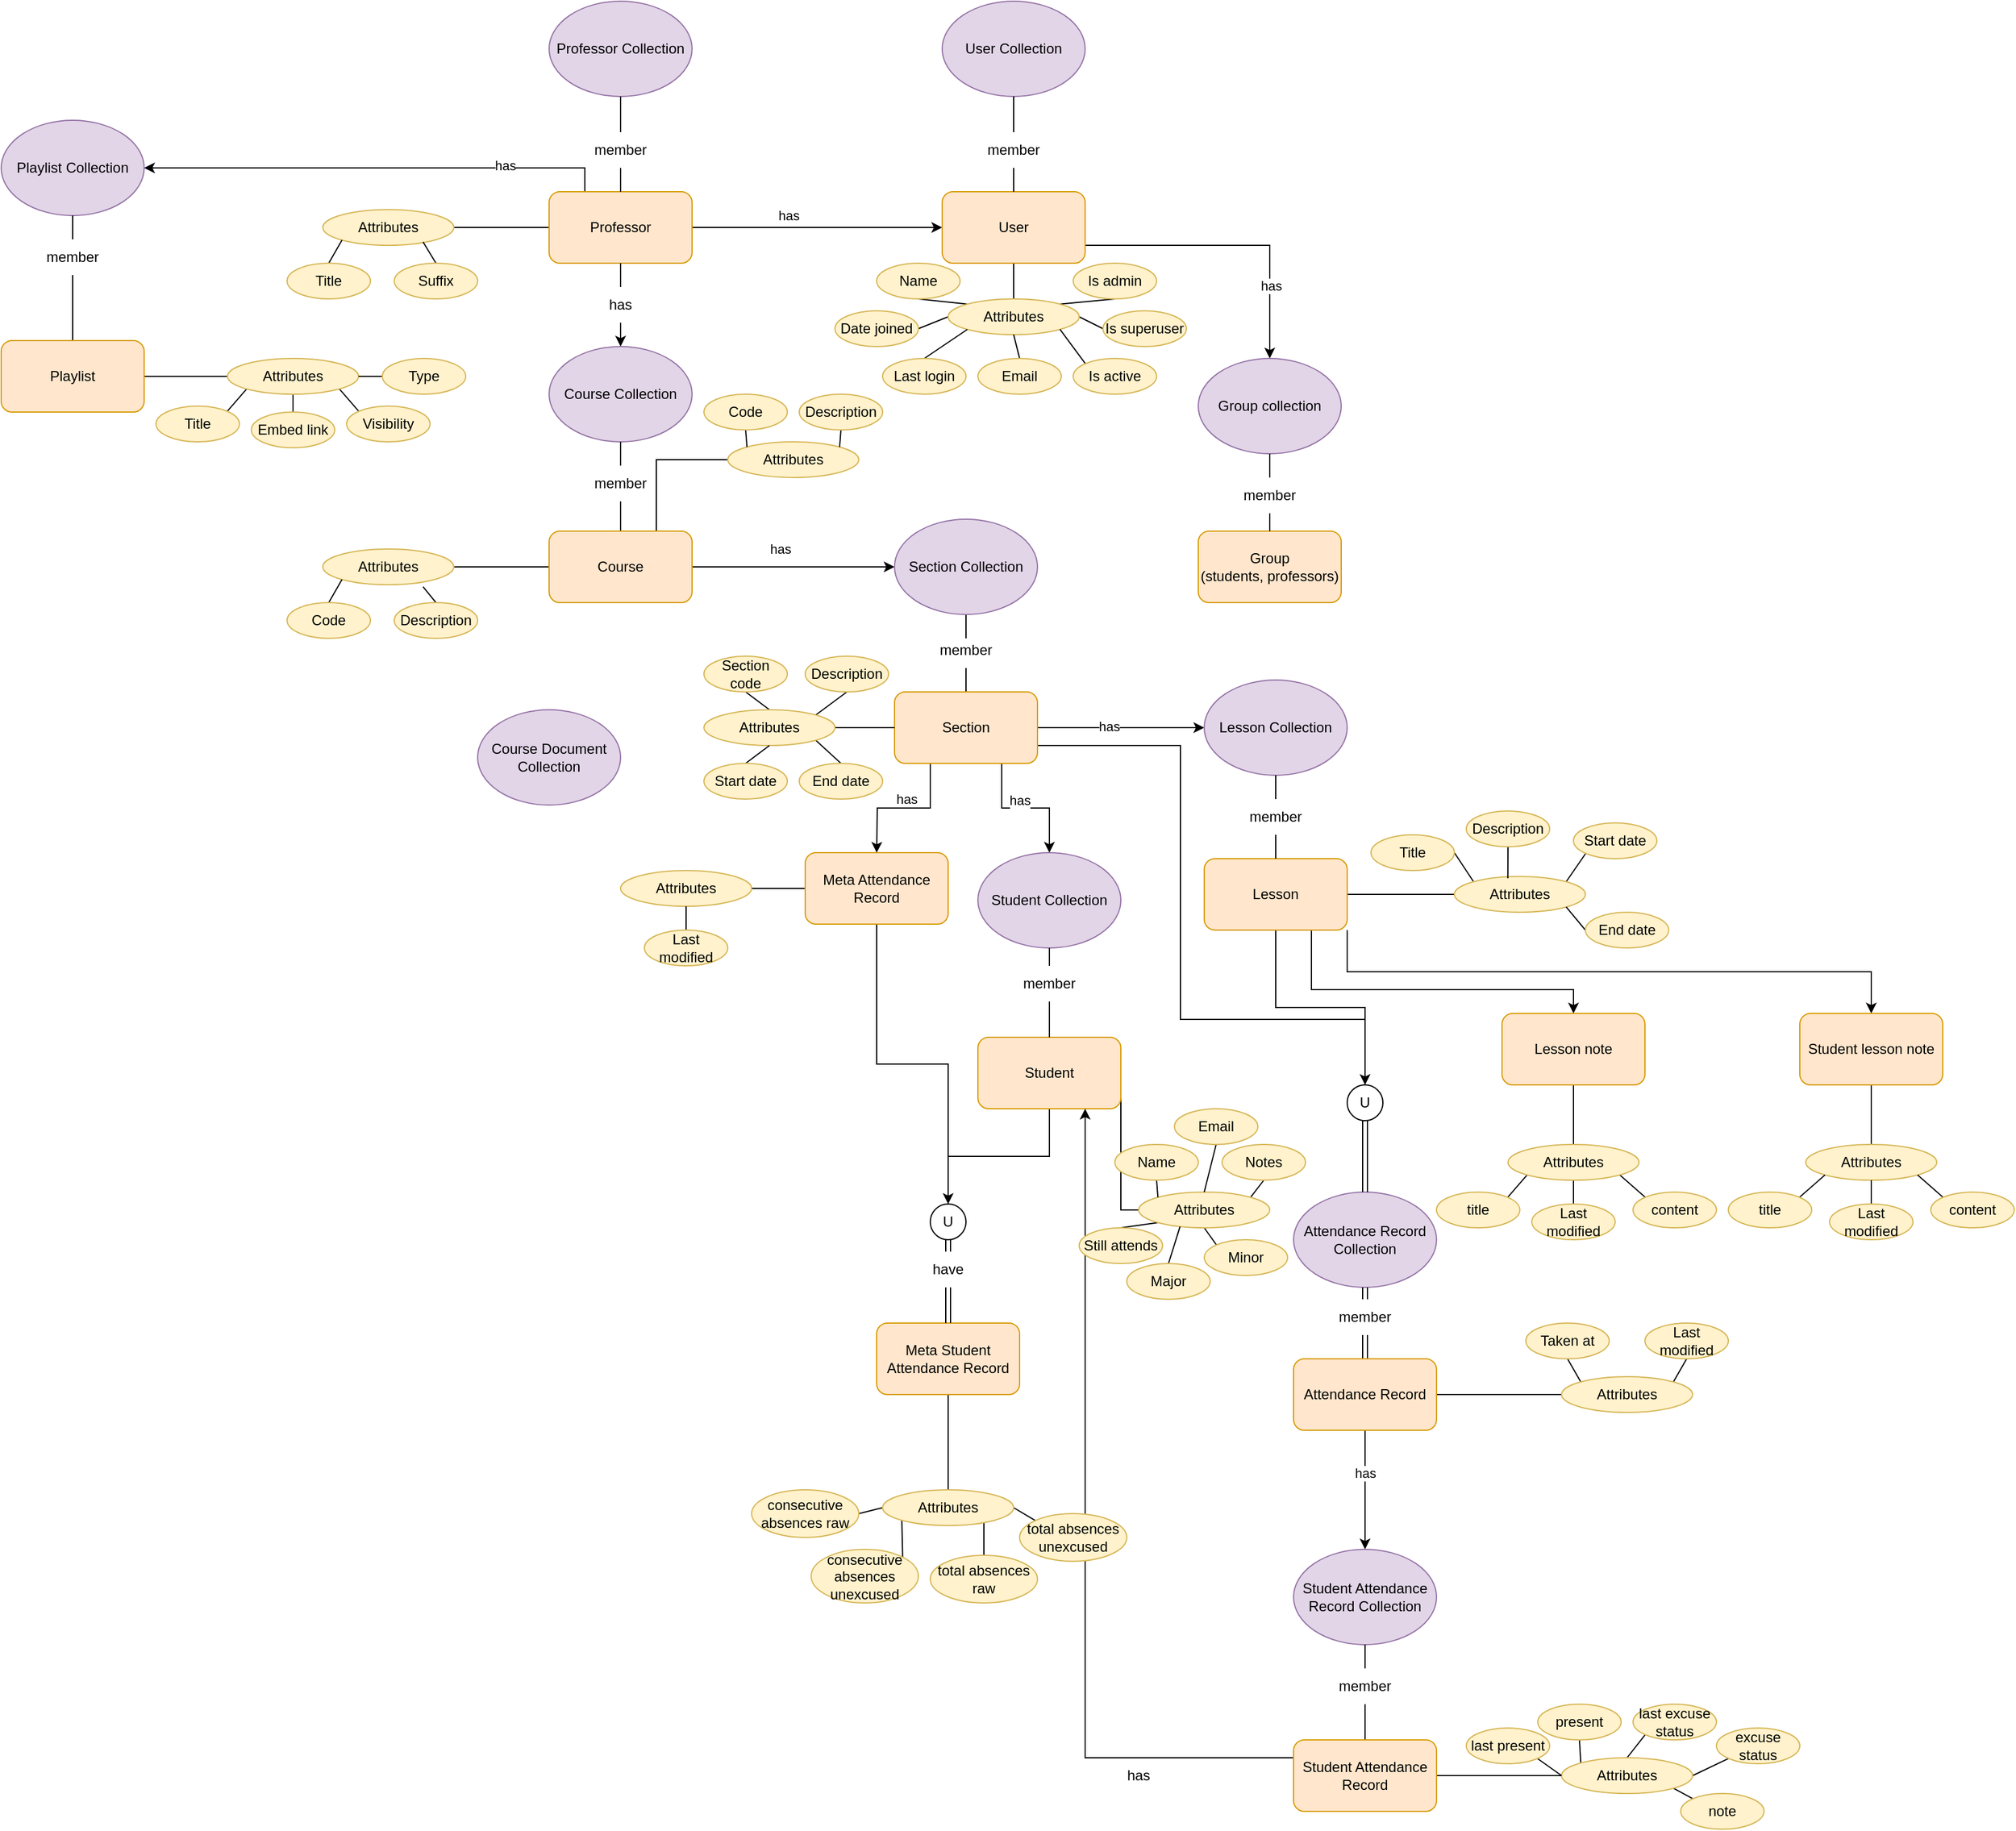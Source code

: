 <mxfile version="21.0.2" type="github">
  <diagram name="Page-1" id="ad52d381-51e7-2e0d-a935-2d0ddd2fd229">
    <mxGraphModel dx="3855" dy="1913" grid="1" gridSize="10" guides="1" tooltips="1" connect="1" arrows="1" fold="1" page="1" pageScale="1" pageWidth="1100" pageHeight="850" background="none" math="0" shadow="0">
      <root>
        <mxCell id="0" />
        <mxCell id="1" parent="0" />
        <mxCell id="uM22jS7cik_ZJRduj6Vj-8" style="edgeStyle=orthogonalEdgeStyle;rounded=0;orthogonalLoop=1;jettySize=auto;html=1;exitX=0.5;exitY=1;exitDx=0;exitDy=0;entryX=0.5;entryY=0;entryDx=0;entryDy=0;endArrow=classic;endFill=1;startArrow=none;" parent="1" source="uM22jS7cik_ZJRduj6Vj-9" target="uM22jS7cik_ZJRduj6Vj-7" edge="1">
          <mxGeometry relative="1" as="geometry" />
        </mxCell>
        <mxCell id="uM22jS7cik_ZJRduj6Vj-57" style="edgeStyle=orthogonalEdgeStyle;rounded=0;orthogonalLoop=1;jettySize=auto;html=1;exitX=1;exitY=0.5;exitDx=0;exitDy=0;entryX=0;entryY=0.5;entryDx=0;entryDy=0;" parent="1" source="uM22jS7cik_ZJRduj6Vj-6" target="uM22jS7cik_ZJRduj6Vj-34" edge="1">
          <mxGeometry relative="1" as="geometry" />
        </mxCell>
        <mxCell id="uM22jS7cik_ZJRduj6Vj-59" value="has" style="edgeLabel;html=1;align=center;verticalAlign=middle;resizable=0;points=[];" parent="uM22jS7cik_ZJRduj6Vj-57" vertex="1" connectable="0">
          <mxGeometry x="-0.233" y="-1" relative="1" as="geometry">
            <mxPoint y="-11" as="offset" />
          </mxGeometry>
        </mxCell>
        <mxCell id="uM22jS7cik_ZJRduj6Vj-101" style="edgeStyle=orthogonalEdgeStyle;rounded=0;orthogonalLoop=1;jettySize=auto;html=1;exitX=0;exitY=0.5;exitDx=0;exitDy=0;entryX=1;entryY=0.5;entryDx=0;entryDy=0;endArrow=none;endFill=0;" parent="1" source="uM22jS7cik_ZJRduj6Vj-6" target="uM22jS7cik_ZJRduj6Vj-66" edge="1">
          <mxGeometry relative="1" as="geometry" />
        </mxCell>
        <mxCell id="oFHNJrczehxYYnsTIanu-151" style="edgeStyle=orthogonalEdgeStyle;rounded=0;orthogonalLoop=1;jettySize=auto;html=1;exitX=0.25;exitY=0;exitDx=0;exitDy=0;entryX=1;entryY=0.5;entryDx=0;entryDy=0;" edge="1" parent="1" source="uM22jS7cik_ZJRduj6Vj-6" target="oFHNJrczehxYYnsTIanu-150">
          <mxGeometry relative="1" as="geometry" />
        </mxCell>
        <mxCell id="oFHNJrczehxYYnsTIanu-152" value="has" style="edgeLabel;html=1;align=center;verticalAlign=middle;resizable=0;points=[];" vertex="1" connectable="0" parent="oFHNJrczehxYYnsTIanu-151">
          <mxGeometry x="-0.552" y="-2" relative="1" as="geometry">
            <mxPoint as="offset" />
          </mxGeometry>
        </mxCell>
        <mxCell id="uM22jS7cik_ZJRduj6Vj-6" value="Professor" style="rounded=1;whiteSpace=wrap;html=1;fillColor=#ffe6cc;strokeColor=#d79b00;" parent="1" vertex="1">
          <mxGeometry x="110" y="80" width="120" height="60" as="geometry" />
        </mxCell>
        <mxCell id="uM22jS7cik_ZJRduj6Vj-16" style="edgeStyle=orthogonalEdgeStyle;rounded=0;orthogonalLoop=1;jettySize=auto;html=1;exitX=0.5;exitY=1;exitDx=0;exitDy=0;entryX=0.5;entryY=0;entryDx=0;entryDy=0;endArrow=none;endFill=0;startArrow=none;" parent="1" source="uM22jS7cik_ZJRduj6Vj-17" target="uM22jS7cik_ZJRduj6Vj-15" edge="1">
          <mxGeometry relative="1" as="geometry" />
        </mxCell>
        <mxCell id="uM22jS7cik_ZJRduj6Vj-7" value="Course Collection" style="ellipse;whiteSpace=wrap;html=1;fillColor=#e1d5e7;strokeColor=#9673a6;" parent="1" vertex="1">
          <mxGeometry x="110" y="210" width="120" height="80" as="geometry" />
        </mxCell>
        <mxCell id="uM22jS7cik_ZJRduj6Vj-11" style="edgeStyle=orthogonalEdgeStyle;rounded=0;orthogonalLoop=1;jettySize=auto;html=1;exitX=0.5;exitY=1;exitDx=0;exitDy=0;entryX=0.5;entryY=0;entryDx=0;entryDy=0;endArrow=none;endFill=0;startArrow=none;" parent="1" source="uM22jS7cik_ZJRduj6Vj-13" target="uM22jS7cik_ZJRduj6Vj-6" edge="1">
          <mxGeometry relative="1" as="geometry" />
        </mxCell>
        <mxCell id="uM22jS7cik_ZJRduj6Vj-10" value="Professor Collection" style="ellipse;whiteSpace=wrap;html=1;fillColor=#e1d5e7;strokeColor=#9673a6;" parent="1" vertex="1">
          <mxGeometry x="110" y="-80" width="120" height="80" as="geometry" />
        </mxCell>
        <mxCell id="uM22jS7cik_ZJRduj6Vj-12" value="" style="edgeStyle=orthogonalEdgeStyle;rounded=0;orthogonalLoop=1;jettySize=auto;html=1;exitX=0.5;exitY=1;exitDx=0;exitDy=0;entryX=0.5;entryY=0;entryDx=0;entryDy=0;endArrow=none;endFill=0;" parent="1" source="uM22jS7cik_ZJRduj6Vj-10" target="uM22jS7cik_ZJRduj6Vj-13" edge="1">
          <mxGeometry relative="1" as="geometry">
            <mxPoint x="170" as="sourcePoint" />
            <mxPoint x="170" y="80" as="targetPoint" />
          </mxGeometry>
        </mxCell>
        <mxCell id="uM22jS7cik_ZJRduj6Vj-13" value="member" style="text;html=1;strokeColor=none;fillColor=none;align=center;verticalAlign=middle;whiteSpace=wrap;rounded=0;" parent="1" vertex="1">
          <mxGeometry x="140" y="30" width="60" height="30" as="geometry" />
        </mxCell>
        <mxCell id="uM22jS7cik_ZJRduj6Vj-14" value="" style="edgeStyle=orthogonalEdgeStyle;rounded=0;orthogonalLoop=1;jettySize=auto;html=1;exitX=0.5;exitY=1;exitDx=0;exitDy=0;entryX=0.5;entryY=0;entryDx=0;entryDy=0;endArrow=none;endFill=0;" parent="1" source="uM22jS7cik_ZJRduj6Vj-6" target="uM22jS7cik_ZJRduj6Vj-9" edge="1">
          <mxGeometry relative="1" as="geometry">
            <mxPoint x="170" y="140" as="sourcePoint" />
            <mxPoint x="170" y="210" as="targetPoint" />
          </mxGeometry>
        </mxCell>
        <mxCell id="uM22jS7cik_ZJRduj6Vj-9" value="has" style="text;html=1;strokeColor=none;fillColor=none;align=center;verticalAlign=middle;whiteSpace=wrap;rounded=0;" parent="1" vertex="1">
          <mxGeometry x="140" y="160" width="60" height="30" as="geometry" />
        </mxCell>
        <mxCell id="uM22jS7cik_ZJRduj6Vj-23" style="edgeStyle=orthogonalEdgeStyle;rounded=0;orthogonalLoop=1;jettySize=auto;html=1;exitX=1;exitY=0.5;exitDx=0;exitDy=0;entryX=0;entryY=0.5;entryDx=0;entryDy=0;endArrow=classic;endFill=1;" parent="1" source="uM22jS7cik_ZJRduj6Vj-15" target="uM22jS7cik_ZJRduj6Vj-20" edge="1">
          <mxGeometry relative="1" as="geometry" />
        </mxCell>
        <mxCell id="uM22jS7cik_ZJRduj6Vj-61" value="has" style="edgeLabel;html=1;align=center;verticalAlign=middle;resizable=0;points=[];" parent="uM22jS7cik_ZJRduj6Vj-23" vertex="1" connectable="0">
          <mxGeometry x="-0.131" y="2" relative="1" as="geometry">
            <mxPoint y="-13" as="offset" />
          </mxGeometry>
        </mxCell>
        <mxCell id="uM22jS7cik_ZJRduj6Vj-107" style="edgeStyle=orthogonalEdgeStyle;rounded=0;orthogonalLoop=1;jettySize=auto;html=1;exitX=0;exitY=0.5;exitDx=0;exitDy=0;entryX=1;entryY=0.5;entryDx=0;entryDy=0;endArrow=none;endFill=0;" parent="1" source="uM22jS7cik_ZJRduj6Vj-15" target="uM22jS7cik_ZJRduj6Vj-106" edge="1">
          <mxGeometry relative="1" as="geometry" />
        </mxCell>
        <mxCell id="oFHNJrczehxYYnsTIanu-149" style="edgeStyle=orthogonalEdgeStyle;rounded=0;orthogonalLoop=1;jettySize=auto;html=1;exitX=0.75;exitY=0;exitDx=0;exitDy=0;entryX=0;entryY=0.5;entryDx=0;entryDy=0;endArrow=none;endFill=0;" edge="1" parent="1" source="uM22jS7cik_ZJRduj6Vj-15" target="oFHNJrczehxYYnsTIanu-140">
          <mxGeometry relative="1" as="geometry" />
        </mxCell>
        <mxCell id="uM22jS7cik_ZJRduj6Vj-15" value="Course" style="rounded=1;whiteSpace=wrap;html=1;fillColor=#ffe6cc;strokeColor=#d79b00;" parent="1" vertex="1">
          <mxGeometry x="110" y="365" width="120" height="60" as="geometry" />
        </mxCell>
        <mxCell id="uM22jS7cik_ZJRduj6Vj-18" value="" style="edgeStyle=orthogonalEdgeStyle;rounded=0;orthogonalLoop=1;jettySize=auto;html=1;exitX=0.5;exitY=1;exitDx=0;exitDy=0;entryX=0.5;entryY=0;entryDx=0;entryDy=0;endArrow=none;endFill=0;" parent="1" source="uM22jS7cik_ZJRduj6Vj-7" target="uM22jS7cik_ZJRduj6Vj-17" edge="1">
          <mxGeometry relative="1" as="geometry">
            <mxPoint x="170" y="290" as="sourcePoint" />
            <mxPoint x="170" y="365" as="targetPoint" />
          </mxGeometry>
        </mxCell>
        <mxCell id="uM22jS7cik_ZJRduj6Vj-17" value="member" style="text;html=1;strokeColor=none;fillColor=none;align=center;verticalAlign=middle;whiteSpace=wrap;rounded=0;" parent="1" vertex="1">
          <mxGeometry x="140" y="310" width="60" height="30" as="geometry" />
        </mxCell>
        <mxCell id="uM22jS7cik_ZJRduj6Vj-28" style="edgeStyle=orthogonalEdgeStyle;rounded=0;orthogonalLoop=1;jettySize=auto;html=1;exitX=0.5;exitY=1;exitDx=0;exitDy=0;endArrow=none;endFill=0;" parent="1" source="uM22jS7cik_ZJRduj6Vj-20" target="uM22jS7cik_ZJRduj6Vj-26" edge="1">
          <mxGeometry relative="1" as="geometry" />
        </mxCell>
        <mxCell id="uM22jS7cik_ZJRduj6Vj-20" value="Section Collection" style="ellipse;whiteSpace=wrap;html=1;fillColor=#e1d5e7;strokeColor=#9673a6;" parent="1" vertex="1">
          <mxGeometry x="400" y="355" width="120" height="80" as="geometry" />
        </mxCell>
        <mxCell id="uM22jS7cik_ZJRduj6Vj-25" style="edgeStyle=orthogonalEdgeStyle;rounded=0;orthogonalLoop=1;jettySize=auto;html=1;exitX=0.5;exitY=1;exitDx=0;exitDy=0;entryX=0.5;entryY=0;entryDx=0;entryDy=0;endArrow=none;endFill=0;startArrow=none;" parent="1" source="uM22jS7cik_ZJRduj6Vj-26" edge="1">
          <mxGeometry relative="1" as="geometry">
            <mxPoint x="460" y="525" as="targetPoint" />
          </mxGeometry>
        </mxCell>
        <mxCell id="uM22jS7cik_ZJRduj6Vj-26" value="member" style="text;html=1;strokeColor=none;fillColor=none;align=center;verticalAlign=middle;whiteSpace=wrap;rounded=0;" parent="1" vertex="1">
          <mxGeometry x="430" y="450" width="60" height="30" as="geometry" />
        </mxCell>
        <mxCell id="uM22jS7cik_ZJRduj6Vj-96" style="edgeStyle=orthogonalEdgeStyle;rounded=0;orthogonalLoop=1;jettySize=auto;html=1;exitX=1;exitY=0.5;exitDx=0;exitDy=0;entryX=0;entryY=0.5;entryDx=0;entryDy=0;" parent="1" source="uM22jS7cik_ZJRduj6Vj-27" target="uM22jS7cik_ZJRduj6Vj-43" edge="1">
          <mxGeometry relative="1" as="geometry" />
        </mxCell>
        <mxCell id="uM22jS7cik_ZJRduj6Vj-97" value="has" style="edgeLabel;html=1;align=center;verticalAlign=middle;resizable=0;points=[];" parent="uM22jS7cik_ZJRduj6Vj-96" vertex="1" connectable="0">
          <mxGeometry x="-0.144" y="1" relative="1" as="geometry">
            <mxPoint as="offset" />
          </mxGeometry>
        </mxCell>
        <mxCell id="uM22jS7cik_ZJRduj6Vj-126" style="edgeStyle=orthogonalEdgeStyle;rounded=0;orthogonalLoop=1;jettySize=auto;html=1;exitX=0.75;exitY=1;exitDx=0;exitDy=0;entryX=0.5;entryY=0;entryDx=0;entryDy=0;" parent="1" source="uM22jS7cik_ZJRduj6Vj-27" target="uM22jS7cik_ZJRduj6Vj-124" edge="1">
          <mxGeometry relative="1" as="geometry" />
        </mxCell>
        <mxCell id="uM22jS7cik_ZJRduj6Vj-128" value="has" style="edgeLabel;html=1;align=center;verticalAlign=middle;resizable=0;points=[];" parent="uM22jS7cik_ZJRduj6Vj-126" vertex="1" connectable="0">
          <mxGeometry x="-0.367" y="-3" relative="1" as="geometry">
            <mxPoint x="18" y="-6" as="offset" />
          </mxGeometry>
        </mxCell>
        <mxCell id="uM22jS7cik_ZJRduj6Vj-127" style="edgeStyle=orthogonalEdgeStyle;rounded=0;orthogonalLoop=1;jettySize=auto;html=1;exitX=0.25;exitY=1;exitDx=0;exitDy=0;entryX=0.5;entryY=0;entryDx=0;entryDy=0;" parent="1" source="uM22jS7cik_ZJRduj6Vj-27" edge="1">
          <mxGeometry relative="1" as="geometry">
            <mxPoint x="385" y="635" as="targetPoint" />
          </mxGeometry>
        </mxCell>
        <mxCell id="uM22jS7cik_ZJRduj6Vj-129" value="has" style="edgeLabel;html=1;align=center;verticalAlign=middle;resizable=0;points=[];" parent="uM22jS7cik_ZJRduj6Vj-127" vertex="1" connectable="0">
          <mxGeometry x="-0.282" y="-1" relative="1" as="geometry">
            <mxPoint x="-15" y="-7" as="offset" />
          </mxGeometry>
        </mxCell>
        <mxCell id="oFHNJrczehxYYnsTIanu-38" style="edgeStyle=orthogonalEdgeStyle;rounded=0;orthogonalLoop=1;jettySize=auto;html=1;exitX=1;exitY=0.75;exitDx=0;exitDy=0;" edge="1" parent="1" source="uM22jS7cik_ZJRduj6Vj-27" target="oFHNJrczehxYYnsTIanu-30">
          <mxGeometry relative="1" as="geometry">
            <Array as="points">
              <mxPoint x="640" y="545" />
              <mxPoint x="640" y="775" />
            </Array>
          </mxGeometry>
        </mxCell>
        <mxCell id="uM22jS7cik_ZJRduj6Vj-27" value="Section" style="rounded=1;whiteSpace=wrap;html=1;fillColor=#ffe6cc;strokeColor=#d79b00;" parent="1" vertex="1">
          <mxGeometry x="400" y="500" width="120" height="60" as="geometry" />
        </mxCell>
        <mxCell id="uM22jS7cik_ZJRduj6Vj-68" style="edgeStyle=orthogonalEdgeStyle;rounded=0;orthogonalLoop=1;jettySize=auto;html=1;exitX=0.5;exitY=1;exitDx=0;exitDy=0;entryX=0.5;entryY=0;entryDx=0;entryDy=0;endArrow=none;endFill=0;" parent="1" source="uM22jS7cik_ZJRduj6Vj-34" target="uM22jS7cik_ZJRduj6Vj-63" edge="1">
          <mxGeometry relative="1" as="geometry" />
        </mxCell>
        <mxCell id="uM22jS7cik_ZJRduj6Vj-91" style="edgeStyle=orthogonalEdgeStyle;rounded=0;orthogonalLoop=1;jettySize=auto;html=1;exitX=1;exitY=0.75;exitDx=0;exitDy=0;entryX=0.5;entryY=0;entryDx=0;entryDy=0;" parent="1" source="uM22jS7cik_ZJRduj6Vj-34" target="uM22jS7cik_ZJRduj6Vj-44" edge="1">
          <mxGeometry relative="1" as="geometry" />
        </mxCell>
        <mxCell id="uM22jS7cik_ZJRduj6Vj-95" value="has" style="edgeLabel;html=1;align=center;verticalAlign=middle;resizable=0;points=[];" parent="uM22jS7cik_ZJRduj6Vj-91" vertex="1" connectable="0">
          <mxGeometry x="0.506" y="1" relative="1" as="geometry">
            <mxPoint as="offset" />
          </mxGeometry>
        </mxCell>
        <mxCell id="uM22jS7cik_ZJRduj6Vj-34" value="User" style="rounded=1;whiteSpace=wrap;html=1;fillColor=#ffe6cc;strokeColor=#d79b00;" parent="1" vertex="1">
          <mxGeometry x="440" y="80" width="120" height="60" as="geometry" />
        </mxCell>
        <mxCell id="oFHNJrczehxYYnsTIanu-82" style="edgeStyle=orthogonalEdgeStyle;rounded=0;orthogonalLoop=1;jettySize=auto;html=1;exitX=0.5;exitY=1;exitDx=0;exitDy=0;entryX=0.5;entryY=0;entryDx=0;entryDy=0;endArrow=none;endFill=0;" edge="1" parent="1" source="uM22jS7cik_ZJRduj6Vj-36" target="oFHNJrczehxYYnsTIanu-80">
          <mxGeometry relative="1" as="geometry" />
        </mxCell>
        <mxCell id="uM22jS7cik_ZJRduj6Vj-36" value="Meta Student Attendance Record" style="rounded=1;whiteSpace=wrap;html=1;fillColor=#ffe6cc;strokeColor=#d79b00;" parent="1" vertex="1">
          <mxGeometry x="385" y="1030" width="120" height="60" as="geometry" />
        </mxCell>
        <mxCell id="uM22jS7cik_ZJRduj6Vj-113" style="edgeStyle=orthogonalEdgeStyle;rounded=0;orthogonalLoop=1;jettySize=auto;html=1;exitX=1;exitY=0.5;exitDx=0;exitDy=0;entryX=0;entryY=0.5;entryDx=0;entryDy=0;endArrow=none;endFill=0;" parent="1" source="uM22jS7cik_ZJRduj6Vj-38" target="uM22jS7cik_ZJRduj6Vj-65" edge="1">
          <mxGeometry relative="1" as="geometry" />
        </mxCell>
        <mxCell id="oFHNJrczehxYYnsTIanu-39" style="edgeStyle=orthogonalEdgeStyle;rounded=0;orthogonalLoop=1;jettySize=auto;html=1;exitX=0.5;exitY=1;exitDx=0;exitDy=0;entryX=0.5;entryY=0;entryDx=0;entryDy=0;endArrow=none;endFill=0;" edge="1" parent="1" source="uM22jS7cik_ZJRduj6Vj-38" target="oFHNJrczehxYYnsTIanu-30">
          <mxGeometry relative="1" as="geometry" />
        </mxCell>
        <mxCell id="oFHNJrczehxYYnsTIanu-187" style="edgeStyle=orthogonalEdgeStyle;rounded=0;orthogonalLoop=1;jettySize=auto;html=1;exitX=1;exitY=1;exitDx=0;exitDy=0;entryX=0.5;entryY=0;entryDx=0;entryDy=0;" edge="1" parent="1" source="uM22jS7cik_ZJRduj6Vj-38" target="oFHNJrczehxYYnsTIanu-184">
          <mxGeometry relative="1" as="geometry" />
        </mxCell>
        <mxCell id="oFHNJrczehxYYnsTIanu-202" style="edgeStyle=orthogonalEdgeStyle;rounded=0;orthogonalLoop=1;jettySize=auto;html=1;exitX=0.75;exitY=1;exitDx=0;exitDy=0;entryX=0.5;entryY=0;entryDx=0;entryDy=0;" edge="1" parent="1" source="uM22jS7cik_ZJRduj6Vj-38" target="oFHNJrczehxYYnsTIanu-182">
          <mxGeometry relative="1" as="geometry">
            <Array as="points">
              <mxPoint x="750" y="750" />
              <mxPoint x="970" y="750" />
            </Array>
          </mxGeometry>
        </mxCell>
        <mxCell id="uM22jS7cik_ZJRduj6Vj-38" value="Lesson" style="rounded=1;whiteSpace=wrap;html=1;fillColor=#ffe6cc;strokeColor=#d79b00;" parent="1" vertex="1">
          <mxGeometry x="660" y="640" width="120" height="60" as="geometry" />
        </mxCell>
        <mxCell id="uM22jS7cik_ZJRduj6Vj-39" value="Group&lt;br&gt;(students, professors)" style="rounded=1;whiteSpace=wrap;html=1;fillColor=#ffe6cc;strokeColor=#d79b00;" parent="1" vertex="1">
          <mxGeometry x="655" y="365" width="120" height="60" as="geometry" />
        </mxCell>
        <mxCell id="oFHNJrczehxYYnsTIanu-41" style="edgeStyle=orthogonalEdgeStyle;rounded=0;orthogonalLoop=1;jettySize=auto;html=1;exitX=0.5;exitY=1;exitDx=0;exitDy=0;entryX=0.5;entryY=0;entryDx=0;entryDy=0;endArrow=none;endFill=0;startArrow=none;shape=link;" edge="1" parent="1" source="oFHNJrczehxYYnsTIanu-42" target="oFHNJrczehxYYnsTIanu-19">
          <mxGeometry relative="1" as="geometry" />
        </mxCell>
        <mxCell id="uM22jS7cik_ZJRduj6Vj-41" value="Attendance Record Collection" style="ellipse;whiteSpace=wrap;html=1;fillColor=#e1d5e7;strokeColor=#9673a6;" parent="1" vertex="1">
          <mxGeometry x="735" y="920" width="120" height="80" as="geometry" />
        </mxCell>
        <mxCell id="uM22jS7cik_ZJRduj6Vj-54" style="edgeStyle=orthogonalEdgeStyle;rounded=0;orthogonalLoop=1;jettySize=auto;html=1;exitX=0.5;exitY=1;exitDx=0;exitDy=0;endArrow=none;endFill=0;startArrow=none;" parent="1" source="uM22jS7cik_ZJRduj6Vj-55" target="uM22jS7cik_ZJRduj6Vj-34" edge="1">
          <mxGeometry relative="1" as="geometry" />
        </mxCell>
        <mxCell id="uM22jS7cik_ZJRduj6Vj-42" value="User Collection" style="ellipse;whiteSpace=wrap;html=1;fillColor=#e1d5e7;strokeColor=#9673a6;" parent="1" vertex="1">
          <mxGeometry x="440" y="-80" width="120" height="80" as="geometry" />
        </mxCell>
        <mxCell id="uM22jS7cik_ZJRduj6Vj-98" style="edgeStyle=orthogonalEdgeStyle;rounded=0;orthogonalLoop=1;jettySize=auto;html=1;exitX=0.5;exitY=1;exitDx=0;exitDy=0;entryX=0.5;entryY=0;entryDx=0;entryDy=0;endArrow=none;endFill=0;startArrow=none;" parent="1" source="uM22jS7cik_ZJRduj6Vj-99" target="uM22jS7cik_ZJRduj6Vj-38" edge="1">
          <mxGeometry relative="1" as="geometry" />
        </mxCell>
        <mxCell id="uM22jS7cik_ZJRduj6Vj-43" value="Lesson Collection" style="ellipse;whiteSpace=wrap;html=1;fillColor=#e1d5e7;strokeColor=#9673a6;" parent="1" vertex="1">
          <mxGeometry x="660" y="490" width="120" height="80" as="geometry" />
        </mxCell>
        <mxCell id="uM22jS7cik_ZJRduj6Vj-92" style="edgeStyle=orthogonalEdgeStyle;rounded=0;orthogonalLoop=1;jettySize=auto;html=1;exitX=0.5;exitY=1;exitDx=0;exitDy=0;entryX=0.5;entryY=0;entryDx=0;entryDy=0;endArrow=none;endFill=0;startArrow=none;" parent="1" source="uM22jS7cik_ZJRduj6Vj-93" target="uM22jS7cik_ZJRduj6Vj-39" edge="1">
          <mxGeometry relative="1" as="geometry" />
        </mxCell>
        <mxCell id="uM22jS7cik_ZJRduj6Vj-44" value="Group collection" style="ellipse;whiteSpace=wrap;html=1;fillColor=#e1d5e7;strokeColor=#9673a6;" parent="1" vertex="1">
          <mxGeometry x="655" y="220" width="120" height="80" as="geometry" />
        </mxCell>
        <mxCell id="oFHNJrczehxYYnsTIanu-12" style="edgeStyle=orthogonalEdgeStyle;rounded=0;orthogonalLoop=1;jettySize=auto;html=1;exitX=0.5;exitY=1;exitDx=0;exitDy=0;entryX=0.5;entryY=0;entryDx=0;entryDy=0;endArrow=none;endFill=0;" edge="1" parent="1" source="uM22jS7cik_ZJRduj6Vj-46" target="oFHNJrczehxYYnsTIanu-9">
          <mxGeometry relative="1" as="geometry" />
        </mxCell>
        <mxCell id="oFHNJrczehxYYnsTIanu-104" style="edgeStyle=orthogonalEdgeStyle;rounded=0;orthogonalLoop=1;jettySize=auto;html=1;exitX=1;exitY=0.5;exitDx=0;exitDy=0;entryX=0;entryY=0.5;entryDx=0;entryDy=0;endArrow=none;endFill=0;" edge="1" parent="1" source="uM22jS7cik_ZJRduj6Vj-46" target="oFHNJrczehxYYnsTIanu-99">
          <mxGeometry relative="1" as="geometry">
            <Array as="points">
              <mxPoint x="590" y="935" />
            </Array>
          </mxGeometry>
        </mxCell>
        <mxCell id="uM22jS7cik_ZJRduj6Vj-46" value="Student" style="rounded=1;whiteSpace=wrap;html=1;fillColor=#ffe6cc;strokeColor=#d79b00;" parent="1" vertex="1">
          <mxGeometry x="470" y="790" width="120" height="60" as="geometry" />
        </mxCell>
        <mxCell id="uM22jS7cik_ZJRduj6Vj-56" value="" style="edgeStyle=orthogonalEdgeStyle;rounded=0;orthogonalLoop=1;jettySize=auto;html=1;exitX=0.5;exitY=1;exitDx=0;exitDy=0;endArrow=none;endFill=0;" parent="1" source="uM22jS7cik_ZJRduj6Vj-42" target="uM22jS7cik_ZJRduj6Vj-55" edge="1">
          <mxGeometry relative="1" as="geometry">
            <mxPoint x="500" as="sourcePoint" />
            <mxPoint x="500" y="80" as="targetPoint" />
          </mxGeometry>
        </mxCell>
        <mxCell id="uM22jS7cik_ZJRduj6Vj-55" value="member" style="text;html=1;strokeColor=none;fillColor=none;align=center;verticalAlign=middle;whiteSpace=wrap;rounded=0;" parent="1" vertex="1">
          <mxGeometry x="470" y="30" width="60" height="30" as="geometry" />
        </mxCell>
        <mxCell id="uM22jS7cik_ZJRduj6Vj-82" style="rounded=0;orthogonalLoop=1;jettySize=auto;html=1;exitX=0;exitY=0.5;exitDx=0;exitDy=0;entryX=1;entryY=0.5;entryDx=0;entryDy=0;endArrow=none;endFill=0;" parent="1" source="uM22jS7cik_ZJRduj6Vj-63" target="uM22jS7cik_ZJRduj6Vj-71" edge="1">
          <mxGeometry relative="1" as="geometry" />
        </mxCell>
        <mxCell id="uM22jS7cik_ZJRduj6Vj-83" style="rounded=0;orthogonalLoop=1;jettySize=auto;html=1;exitX=1;exitY=0.5;exitDx=0;exitDy=0;entryX=0;entryY=0.5;entryDx=0;entryDy=0;endArrow=none;endFill=0;" parent="1" source="uM22jS7cik_ZJRduj6Vj-63" target="uM22jS7cik_ZJRduj6Vj-77" edge="1">
          <mxGeometry relative="1" as="geometry" />
        </mxCell>
        <mxCell id="uM22jS7cik_ZJRduj6Vj-84" style="rounded=0;orthogonalLoop=1;jettySize=auto;html=1;exitX=0;exitY=0;exitDx=0;exitDy=0;entryX=0.5;entryY=1;entryDx=0;entryDy=0;endArrow=none;endFill=0;" parent="1" source="uM22jS7cik_ZJRduj6Vj-63" target="uM22jS7cik_ZJRduj6Vj-67" edge="1">
          <mxGeometry relative="1" as="geometry" />
        </mxCell>
        <mxCell id="uM22jS7cik_ZJRduj6Vj-85" style="rounded=0;orthogonalLoop=1;jettySize=auto;html=1;exitX=1;exitY=0;exitDx=0;exitDy=0;entryX=0.5;entryY=1;entryDx=0;entryDy=0;endArrow=none;endFill=0;" parent="1" source="uM22jS7cik_ZJRduj6Vj-63" target="uM22jS7cik_ZJRduj6Vj-78" edge="1">
          <mxGeometry relative="1" as="geometry" />
        </mxCell>
        <mxCell id="uM22jS7cik_ZJRduj6Vj-63" value="Attributes" style="ellipse;whiteSpace=wrap;html=1;fillColor=#fff2cc;strokeColor=#d6b656;" parent="1" vertex="1">
          <mxGeometry x="445" y="170" width="110" height="30" as="geometry" />
        </mxCell>
        <mxCell id="uM22jS7cik_ZJRduj6Vj-119" style="rounded=0;orthogonalLoop=1;jettySize=auto;html=1;exitX=0;exitY=0;exitDx=0;exitDy=0;entryX=1;entryY=0.5;entryDx=0;entryDy=0;endArrow=none;endFill=0;" parent="1" source="uM22jS7cik_ZJRduj6Vj-65" target="uM22jS7cik_ZJRduj6Vj-114" edge="1">
          <mxGeometry relative="1" as="geometry" />
        </mxCell>
        <mxCell id="uM22jS7cik_ZJRduj6Vj-123" style="rounded=0;orthogonalLoop=1;jettySize=auto;html=1;exitX=1;exitY=0;exitDx=0;exitDy=0;entryX=0;entryY=1;entryDx=0;entryDy=0;endArrow=none;endFill=0;" parent="1" source="uM22jS7cik_ZJRduj6Vj-65" target="uM22jS7cik_ZJRduj6Vj-117" edge="1">
          <mxGeometry relative="1" as="geometry" />
        </mxCell>
        <mxCell id="uM22jS7cik_ZJRduj6Vj-65" value="Attributes" style="ellipse;whiteSpace=wrap;html=1;fillColor=#fff2cc;strokeColor=#d6b656;" parent="1" vertex="1">
          <mxGeometry x="870" y="655" width="110" height="30" as="geometry" />
        </mxCell>
        <mxCell id="uM22jS7cik_ZJRduj6Vj-66" value="Attributes" style="ellipse;whiteSpace=wrap;html=1;fillColor=#fff2cc;strokeColor=#d6b656;" parent="1" vertex="1">
          <mxGeometry x="-80" y="95" width="110" height="30" as="geometry" />
        </mxCell>
        <mxCell id="uM22jS7cik_ZJRduj6Vj-67" value="Name" style="ellipse;whiteSpace=wrap;html=1;fillColor=#fff2cc;strokeColor=#d6b656;" parent="1" vertex="1">
          <mxGeometry x="385" y="140" width="70" height="30" as="geometry" />
        </mxCell>
        <mxCell id="uM22jS7cik_ZJRduj6Vj-71" value="Date joined" style="ellipse;whiteSpace=wrap;html=1;fillColor=#fff2cc;strokeColor=#d6b656;" parent="1" vertex="1">
          <mxGeometry x="350" y="180" width="70" height="30" as="geometry" />
        </mxCell>
        <mxCell id="uM22jS7cik_ZJRduj6Vj-86" style="rounded=0;orthogonalLoop=1;jettySize=auto;html=1;exitX=0.5;exitY=0;exitDx=0;exitDy=0;entryX=0;entryY=1;entryDx=0;entryDy=0;endArrow=none;endFill=0;" parent="1" source="uM22jS7cik_ZJRduj6Vj-72" target="uM22jS7cik_ZJRduj6Vj-63" edge="1">
          <mxGeometry relative="1" as="geometry" />
        </mxCell>
        <mxCell id="uM22jS7cik_ZJRduj6Vj-72" value="Last login" style="ellipse;whiteSpace=wrap;html=1;fillColor=#fff2cc;strokeColor=#d6b656;" parent="1" vertex="1">
          <mxGeometry x="390" y="220" width="70" height="30" as="geometry" />
        </mxCell>
        <mxCell id="uM22jS7cik_ZJRduj6Vj-87" style="rounded=0;orthogonalLoop=1;jettySize=auto;html=1;exitX=0.5;exitY=0;exitDx=0;exitDy=0;entryX=0.5;entryY=1;entryDx=0;entryDy=0;endArrow=none;endFill=0;" parent="1" source="uM22jS7cik_ZJRduj6Vj-75" target="uM22jS7cik_ZJRduj6Vj-63" edge="1">
          <mxGeometry relative="1" as="geometry" />
        </mxCell>
        <mxCell id="uM22jS7cik_ZJRduj6Vj-75" value="Email" style="ellipse;whiteSpace=wrap;html=1;fillColor=#fff2cc;strokeColor=#d6b656;" parent="1" vertex="1">
          <mxGeometry x="470" y="220" width="70" height="30" as="geometry" />
        </mxCell>
        <mxCell id="uM22jS7cik_ZJRduj6Vj-88" style="rounded=0;orthogonalLoop=1;jettySize=auto;html=1;exitX=0;exitY=0;exitDx=0;exitDy=0;entryX=1;entryY=1;entryDx=0;entryDy=0;endArrow=none;endFill=0;" parent="1" source="uM22jS7cik_ZJRduj6Vj-76" target="uM22jS7cik_ZJRduj6Vj-63" edge="1">
          <mxGeometry relative="1" as="geometry" />
        </mxCell>
        <mxCell id="uM22jS7cik_ZJRduj6Vj-76" value="Is active" style="ellipse;whiteSpace=wrap;html=1;fillColor=#fff2cc;strokeColor=#d6b656;" parent="1" vertex="1">
          <mxGeometry x="550" y="220" width="70" height="30" as="geometry" />
        </mxCell>
        <mxCell id="uM22jS7cik_ZJRduj6Vj-77" value="Is superuser" style="ellipse;whiteSpace=wrap;html=1;fillColor=#fff2cc;strokeColor=#d6b656;" parent="1" vertex="1">
          <mxGeometry x="575" y="180" width="70" height="30" as="geometry" />
        </mxCell>
        <mxCell id="uM22jS7cik_ZJRduj6Vj-78" value="Is admin" style="ellipse;whiteSpace=wrap;html=1;fillColor=#fff2cc;strokeColor=#d6b656;" parent="1" vertex="1">
          <mxGeometry x="550" y="140" width="70" height="30" as="geometry" />
        </mxCell>
        <mxCell id="uM22jS7cik_ZJRduj6Vj-94" value="" style="edgeStyle=orthogonalEdgeStyle;rounded=0;orthogonalLoop=1;jettySize=auto;html=1;exitX=0.5;exitY=1;exitDx=0;exitDy=0;entryX=0.5;entryY=0;entryDx=0;entryDy=0;endArrow=none;endFill=0;" parent="1" source="uM22jS7cik_ZJRduj6Vj-44" target="uM22jS7cik_ZJRduj6Vj-93" edge="1">
          <mxGeometry relative="1" as="geometry">
            <mxPoint x="715" y="300" as="sourcePoint" />
            <mxPoint x="715" y="365" as="targetPoint" />
          </mxGeometry>
        </mxCell>
        <mxCell id="uM22jS7cik_ZJRduj6Vj-93" value="member" style="text;html=1;strokeColor=none;fillColor=none;align=center;verticalAlign=middle;whiteSpace=wrap;rounded=0;" parent="1" vertex="1">
          <mxGeometry x="685" y="320" width="60" height="30" as="geometry" />
        </mxCell>
        <mxCell id="uM22jS7cik_ZJRduj6Vj-100" value="" style="edgeStyle=orthogonalEdgeStyle;rounded=0;orthogonalLoop=1;jettySize=auto;html=1;exitX=0.5;exitY=1;exitDx=0;exitDy=0;entryX=0.5;entryY=0;entryDx=0;entryDy=0;endArrow=none;endFill=0;" parent="1" source="uM22jS7cik_ZJRduj6Vj-43" target="uM22jS7cik_ZJRduj6Vj-99" edge="1">
          <mxGeometry relative="1" as="geometry">
            <mxPoint x="720" y="570" as="sourcePoint" />
            <mxPoint x="720" y="650" as="targetPoint" />
          </mxGeometry>
        </mxCell>
        <mxCell id="uM22jS7cik_ZJRduj6Vj-99" value="member" style="text;html=1;strokeColor=none;fillColor=none;align=center;verticalAlign=middle;whiteSpace=wrap;rounded=0;" parent="1" vertex="1">
          <mxGeometry x="690" y="590" width="60" height="30" as="geometry" />
        </mxCell>
        <mxCell id="uM22jS7cik_ZJRduj6Vj-105" style="rounded=0;orthogonalLoop=1;jettySize=auto;html=1;exitX=0.5;exitY=0;exitDx=0;exitDy=0;entryX=0;entryY=1;entryDx=0;entryDy=0;endArrow=none;endFill=0;" parent="1" source="uM22jS7cik_ZJRduj6Vj-102" target="uM22jS7cik_ZJRduj6Vj-66" edge="1">
          <mxGeometry relative="1" as="geometry" />
        </mxCell>
        <mxCell id="uM22jS7cik_ZJRduj6Vj-102" value="Title" style="ellipse;whiteSpace=wrap;html=1;fillColor=#fff2cc;strokeColor=#d6b656;" parent="1" vertex="1">
          <mxGeometry x="-110" y="140" width="70" height="30" as="geometry" />
        </mxCell>
        <mxCell id="uM22jS7cik_ZJRduj6Vj-104" style="rounded=0;orthogonalLoop=1;jettySize=auto;html=1;exitX=0.5;exitY=0;exitDx=0;exitDy=0;entryX=0.765;entryY=0.903;entryDx=0;entryDy=0;entryPerimeter=0;endArrow=none;endFill=0;" parent="1" source="uM22jS7cik_ZJRduj6Vj-103" target="uM22jS7cik_ZJRduj6Vj-66" edge="1">
          <mxGeometry relative="1" as="geometry" />
        </mxCell>
        <mxCell id="uM22jS7cik_ZJRduj6Vj-103" value="Suffix" style="ellipse;whiteSpace=wrap;html=1;fillColor=#fff2cc;strokeColor=#d6b656;" parent="1" vertex="1">
          <mxGeometry x="-20" y="140" width="70" height="30" as="geometry" />
        </mxCell>
        <mxCell id="uM22jS7cik_ZJRduj6Vj-106" value="Attributes" style="ellipse;whiteSpace=wrap;html=1;fillColor=#fff2cc;strokeColor=#d6b656;" parent="1" vertex="1">
          <mxGeometry x="-80" y="380" width="110" height="30" as="geometry" />
        </mxCell>
        <mxCell id="uM22jS7cik_ZJRduj6Vj-110" style="rounded=0;orthogonalLoop=1;jettySize=auto;html=1;exitX=0.5;exitY=0;exitDx=0;exitDy=0;entryX=0;entryY=1;entryDx=0;entryDy=0;endArrow=none;endFill=0;" parent="1" source="uM22jS7cik_ZJRduj6Vj-108" target="uM22jS7cik_ZJRduj6Vj-106" edge="1">
          <mxGeometry relative="1" as="geometry" />
        </mxCell>
        <mxCell id="uM22jS7cik_ZJRduj6Vj-108" value="Code" style="ellipse;whiteSpace=wrap;html=1;fillColor=#fff2cc;strokeColor=#d6b656;" parent="1" vertex="1">
          <mxGeometry x="-110" y="425" width="70" height="30" as="geometry" />
        </mxCell>
        <mxCell id="uM22jS7cik_ZJRduj6Vj-112" style="rounded=0;orthogonalLoop=1;jettySize=auto;html=1;exitX=0.5;exitY=0;exitDx=0;exitDy=0;entryX=0.765;entryY=1.055;entryDx=0;entryDy=0;entryPerimeter=0;endArrow=none;endFill=0;" parent="1" source="uM22jS7cik_ZJRduj6Vj-109" target="uM22jS7cik_ZJRduj6Vj-106" edge="1">
          <mxGeometry relative="1" as="geometry" />
        </mxCell>
        <mxCell id="uM22jS7cik_ZJRduj6Vj-109" value="Description" style="ellipse;whiteSpace=wrap;html=1;fillColor=#fff2cc;strokeColor=#d6b656;" parent="1" vertex="1">
          <mxGeometry x="-20" y="425" width="70" height="30" as="geometry" />
        </mxCell>
        <mxCell id="uM22jS7cik_ZJRduj6Vj-114" value="Title" style="ellipse;whiteSpace=wrap;html=1;fillColor=#fff2cc;strokeColor=#d6b656;" parent="1" vertex="1">
          <mxGeometry x="800" y="620" width="70" height="30" as="geometry" />
        </mxCell>
        <mxCell id="uM22jS7cik_ZJRduj6Vj-121" style="edgeStyle=orthogonalEdgeStyle;rounded=0;orthogonalLoop=1;jettySize=auto;html=1;exitX=0.5;exitY=1;exitDx=0;exitDy=0;entryX=0.408;entryY=0.051;entryDx=0;entryDy=0;entryPerimeter=0;endArrow=none;endFill=0;" parent="1" source="uM22jS7cik_ZJRduj6Vj-115" target="uM22jS7cik_ZJRduj6Vj-65" edge="1">
          <mxGeometry relative="1" as="geometry" />
        </mxCell>
        <mxCell id="uM22jS7cik_ZJRduj6Vj-115" value="Description" style="ellipse;whiteSpace=wrap;html=1;fillColor=#fff2cc;strokeColor=#d6b656;" parent="1" vertex="1">
          <mxGeometry x="880" y="600" width="70" height="30" as="geometry" />
        </mxCell>
        <mxCell id="uM22jS7cik_ZJRduj6Vj-117" value="Start date" style="ellipse;whiteSpace=wrap;html=1;fillColor=#fff2cc;strokeColor=#d6b656;" parent="1" vertex="1">
          <mxGeometry x="970" y="610" width="70" height="30" as="geometry" />
        </mxCell>
        <mxCell id="uM22jS7cik_ZJRduj6Vj-120" style="rounded=0;orthogonalLoop=1;jettySize=auto;html=1;exitX=0;exitY=0.5;exitDx=0;exitDy=0;entryX=1;entryY=1;entryDx=0;entryDy=0;endArrow=none;endFill=0;" parent="1" source="uM22jS7cik_ZJRduj6Vj-118" target="uM22jS7cik_ZJRduj6Vj-65" edge="1">
          <mxGeometry relative="1" as="geometry" />
        </mxCell>
        <mxCell id="uM22jS7cik_ZJRduj6Vj-118" value="End date" style="ellipse;whiteSpace=wrap;html=1;fillColor=#fff2cc;strokeColor=#d6b656;" parent="1" vertex="1">
          <mxGeometry x="980" y="685" width="70" height="30" as="geometry" />
        </mxCell>
        <mxCell id="oFHNJrczehxYYnsTIanu-5" style="edgeStyle=orthogonalEdgeStyle;rounded=0;orthogonalLoop=1;jettySize=auto;html=1;exitX=0.5;exitY=1;exitDx=0;exitDy=0;entryX=0.5;entryY=0;entryDx=0;entryDy=0;startArrow=none;endArrow=none;endFill=0;" edge="1" parent="1" source="oFHNJrczehxYYnsTIanu-7" target="uM22jS7cik_ZJRduj6Vj-46">
          <mxGeometry relative="1" as="geometry" />
        </mxCell>
        <mxCell id="uM22jS7cik_ZJRduj6Vj-124" value="Student Collection" style="ellipse;whiteSpace=wrap;html=1;fillColor=#e1d5e7;strokeColor=#9673a6;" parent="1" vertex="1">
          <mxGeometry x="470" y="635" width="120" height="80" as="geometry" />
        </mxCell>
        <mxCell id="oFHNJrczehxYYnsTIanu-2" style="edgeStyle=orthogonalEdgeStyle;rounded=0;orthogonalLoop=1;jettySize=auto;html=1;exitX=0;exitY=0.5;exitDx=0;exitDy=0;entryX=1;entryY=0.5;entryDx=0;entryDy=0;endArrow=none;endFill=0;" edge="1" parent="1" source="uM22jS7cik_ZJRduj6Vj-130" target="oFHNJrczehxYYnsTIanu-1">
          <mxGeometry relative="1" as="geometry" />
        </mxCell>
        <mxCell id="oFHNJrczehxYYnsTIanu-10" style="edgeStyle=orthogonalEdgeStyle;rounded=0;orthogonalLoop=1;jettySize=auto;html=1;exitX=0.5;exitY=1;exitDx=0;exitDy=0;entryX=0.5;entryY=0;entryDx=0;entryDy=0;" edge="1" parent="1" source="uM22jS7cik_ZJRduj6Vj-130" target="oFHNJrczehxYYnsTIanu-9">
          <mxGeometry relative="1" as="geometry" />
        </mxCell>
        <mxCell id="uM22jS7cik_ZJRduj6Vj-130" value="Meta Attendance Record" style="rounded=1;whiteSpace=wrap;html=1;fillColor=#ffe6cc;strokeColor=#d79b00;" parent="1" vertex="1">
          <mxGeometry x="325" y="635" width="120" height="60" as="geometry" />
        </mxCell>
        <mxCell id="oFHNJrczehxYYnsTIanu-1" value="Attributes" style="ellipse;whiteSpace=wrap;html=1;fillColor=#fff2cc;strokeColor=#d6b656;" vertex="1" parent="1">
          <mxGeometry x="170" y="650" width="110" height="30" as="geometry" />
        </mxCell>
        <mxCell id="oFHNJrczehxYYnsTIanu-6" value="" style="edgeStyle=orthogonalEdgeStyle;rounded=0;orthogonalLoop=1;jettySize=auto;html=1;exitX=0.5;exitY=1;exitDx=0;exitDy=0;entryX=0.5;entryY=0;entryDx=0;entryDy=0;endArrow=none;" edge="1" parent="1" source="uM22jS7cik_ZJRduj6Vj-124" target="oFHNJrczehxYYnsTIanu-7">
          <mxGeometry relative="1" as="geometry">
            <mxPoint x="530" y="715" as="sourcePoint" />
            <mxPoint x="530" y="790" as="targetPoint" />
          </mxGeometry>
        </mxCell>
        <mxCell id="oFHNJrczehxYYnsTIanu-7" value="member" style="text;html=1;strokeColor=none;fillColor=none;align=center;verticalAlign=middle;whiteSpace=wrap;rounded=0;" vertex="1" parent="1">
          <mxGeometry x="500" y="730" width="60" height="30" as="geometry" />
        </mxCell>
        <mxCell id="oFHNJrczehxYYnsTIanu-13" style="edgeStyle=orthogonalEdgeStyle;rounded=0;orthogonalLoop=1;jettySize=auto;html=1;exitX=0.5;exitY=1;exitDx=0;exitDy=0;entryX=0.5;entryY=0;entryDx=0;entryDy=0;endArrow=none;endFill=0;shape=link;startArrow=none;" edge="1" parent="1" source="oFHNJrczehxYYnsTIanu-14" target="uM22jS7cik_ZJRduj6Vj-36">
          <mxGeometry relative="1" as="geometry" />
        </mxCell>
        <mxCell id="oFHNJrczehxYYnsTIanu-9" value="U" style="ellipse;whiteSpace=wrap;html=1;aspect=fixed;" vertex="1" parent="1">
          <mxGeometry x="430" y="930" width="30" height="30" as="geometry" />
        </mxCell>
        <mxCell id="oFHNJrczehxYYnsTIanu-15" value="" style="edgeStyle=orthogonalEdgeStyle;rounded=0;orthogonalLoop=1;jettySize=auto;html=1;exitX=0.5;exitY=1;exitDx=0;exitDy=0;entryX=0.5;entryY=0;entryDx=0;entryDy=0;endArrow=none;endFill=0;shape=link;" edge="1" parent="1" source="oFHNJrczehxYYnsTIanu-9" target="oFHNJrczehxYYnsTIanu-14">
          <mxGeometry relative="1" as="geometry">
            <mxPoint x="445" y="960" as="sourcePoint" />
            <mxPoint x="445" y="1010" as="targetPoint" />
          </mxGeometry>
        </mxCell>
        <mxCell id="oFHNJrczehxYYnsTIanu-14" value="have" style="text;html=1;strokeColor=none;fillColor=none;align=center;verticalAlign=middle;whiteSpace=wrap;rounded=0;" vertex="1" parent="1">
          <mxGeometry x="415" y="970" width="60" height="30" as="geometry" />
        </mxCell>
        <mxCell id="oFHNJrczehxYYnsTIanu-94" style="edgeStyle=orthogonalEdgeStyle;rounded=0;orthogonalLoop=1;jettySize=auto;html=1;exitX=0.5;exitY=1;exitDx=0;exitDy=0;entryX=0.5;entryY=0;entryDx=0;entryDy=0;" edge="1" parent="1" source="oFHNJrczehxYYnsTIanu-19" target="oFHNJrczehxYYnsTIanu-46">
          <mxGeometry relative="1" as="geometry" />
        </mxCell>
        <mxCell id="oFHNJrczehxYYnsTIanu-98" value="has" style="edgeLabel;html=1;align=center;verticalAlign=middle;resizable=0;points=[];" vertex="1" connectable="0" parent="oFHNJrczehxYYnsTIanu-94">
          <mxGeometry x="-0.28" y="3" relative="1" as="geometry">
            <mxPoint x="-3" as="offset" />
          </mxGeometry>
        </mxCell>
        <mxCell id="oFHNJrczehxYYnsTIanu-120" style="edgeStyle=orthogonalEdgeStyle;rounded=0;orthogonalLoop=1;jettySize=auto;html=1;exitX=1;exitY=0.5;exitDx=0;exitDy=0;entryX=0;entryY=0.5;entryDx=0;entryDy=0;endArrow=none;endFill=0;" edge="1" parent="1" source="oFHNJrczehxYYnsTIanu-19" target="oFHNJrczehxYYnsTIanu-119">
          <mxGeometry relative="1" as="geometry" />
        </mxCell>
        <mxCell id="oFHNJrczehxYYnsTIanu-19" value="Attendance Record" style="rounded=1;whiteSpace=wrap;html=1;fillColor=#ffe6cc;strokeColor=#d79b00;" vertex="1" parent="1">
          <mxGeometry x="735" y="1060" width="120" height="60" as="geometry" />
        </mxCell>
        <mxCell id="oFHNJrczehxYYnsTIanu-40" style="edgeStyle=orthogonalEdgeStyle;rounded=0;orthogonalLoop=1;jettySize=auto;html=1;exitX=0.5;exitY=1;exitDx=0;exitDy=0;entryX=0.5;entryY=0;entryDx=0;entryDy=0;endArrow=none;endFill=0;shape=link;" edge="1" parent="1" source="oFHNJrczehxYYnsTIanu-30" target="uM22jS7cik_ZJRduj6Vj-41">
          <mxGeometry relative="1" as="geometry" />
        </mxCell>
        <mxCell id="oFHNJrczehxYYnsTIanu-30" value="U" style="ellipse;whiteSpace=wrap;html=1;aspect=fixed;" vertex="1" parent="1">
          <mxGeometry x="780" y="830" width="30" height="30" as="geometry" />
        </mxCell>
        <mxCell id="oFHNJrczehxYYnsTIanu-44" value="" style="edgeStyle=orthogonalEdgeStyle;rounded=0;orthogonalLoop=1;jettySize=auto;html=1;exitX=0.5;exitY=1;exitDx=0;exitDy=0;entryX=0.5;entryY=0;entryDx=0;entryDy=0;endArrow=none;endFill=0;shape=link;" edge="1" parent="1" source="uM22jS7cik_ZJRduj6Vj-41" target="oFHNJrczehxYYnsTIanu-42">
          <mxGeometry relative="1" as="geometry">
            <mxPoint x="720" y="1000" as="sourcePoint" />
            <mxPoint x="720" y="1070" as="targetPoint" />
          </mxGeometry>
        </mxCell>
        <mxCell id="oFHNJrczehxYYnsTIanu-42" value="member" style="text;html=1;strokeColor=none;fillColor=none;align=center;verticalAlign=middle;whiteSpace=wrap;rounded=0;" vertex="1" parent="1">
          <mxGeometry x="765" y="1010" width="60" height="30" as="geometry" />
        </mxCell>
        <mxCell id="oFHNJrczehxYYnsTIanu-95" style="edgeStyle=orthogonalEdgeStyle;rounded=0;orthogonalLoop=1;jettySize=auto;html=1;exitX=0.5;exitY=1;exitDx=0;exitDy=0;entryX=0.5;entryY=0;entryDx=0;entryDy=0;endArrow=none;endFill=0;startArrow=none;" edge="1" parent="1" source="oFHNJrczehxYYnsTIanu-96" target="oFHNJrczehxYYnsTIanu-50">
          <mxGeometry relative="1" as="geometry" />
        </mxCell>
        <mxCell id="oFHNJrczehxYYnsTIanu-46" value="Student Attendance Record Collection" style="ellipse;whiteSpace=wrap;html=1;fillColor=#e1d5e7;strokeColor=#9673a6;" vertex="1" parent="1">
          <mxGeometry x="735" y="1220" width="120" height="80" as="geometry" />
        </mxCell>
        <mxCell id="oFHNJrczehxYYnsTIanu-55" style="edgeStyle=orthogonalEdgeStyle;rounded=0;orthogonalLoop=1;jettySize=auto;html=1;exitX=0;exitY=0.25;exitDx=0;exitDy=0;entryX=0.75;entryY=1;entryDx=0;entryDy=0;" edge="1" parent="1" source="oFHNJrczehxYYnsTIanu-50" target="uM22jS7cik_ZJRduj6Vj-46">
          <mxGeometry relative="1" as="geometry" />
        </mxCell>
        <mxCell id="oFHNJrczehxYYnsTIanu-64" style="edgeStyle=orthogonalEdgeStyle;rounded=0;orthogonalLoop=1;jettySize=auto;html=1;exitX=1;exitY=0.5;exitDx=0;exitDy=0;entryX=0;entryY=0.5;entryDx=0;entryDy=0;endArrow=none;endFill=0;" edge="1" parent="1" source="oFHNJrczehxYYnsTIanu-50" target="oFHNJrczehxYYnsTIanu-63">
          <mxGeometry relative="1" as="geometry" />
        </mxCell>
        <mxCell id="oFHNJrczehxYYnsTIanu-50" value="Student Attendance Record" style="rounded=1;whiteSpace=wrap;html=1;fillColor=#ffe6cc;strokeColor=#d79b00;" vertex="1" parent="1">
          <mxGeometry x="735" y="1380" width="120" height="60" as="geometry" />
        </mxCell>
        <mxCell id="oFHNJrczehxYYnsTIanu-62" value="has" style="text;html=1;strokeColor=none;fillColor=none;align=center;verticalAlign=middle;whiteSpace=wrap;rounded=0;" vertex="1" parent="1">
          <mxGeometry x="575" y="1395" width="60" height="30" as="geometry" />
        </mxCell>
        <mxCell id="oFHNJrczehxYYnsTIanu-72" style="rounded=0;orthogonalLoop=1;jettySize=auto;html=1;exitX=0;exitY=0;exitDx=0;exitDy=0;entryX=0.5;entryY=1;entryDx=0;entryDy=0;endArrow=none;endFill=0;" edge="1" parent="1" source="oFHNJrczehxYYnsTIanu-63" target="oFHNJrczehxYYnsTIanu-66">
          <mxGeometry relative="1" as="geometry" />
        </mxCell>
        <mxCell id="oFHNJrczehxYYnsTIanu-76" style="rounded=0;orthogonalLoop=1;jettySize=auto;html=1;exitX=0.5;exitY=0;exitDx=0;exitDy=0;entryX=0;entryY=1;entryDx=0;entryDy=0;endArrow=none;endFill=0;" edge="1" parent="1" source="oFHNJrczehxYYnsTIanu-63" target="oFHNJrczehxYYnsTIanu-68">
          <mxGeometry relative="1" as="geometry" />
        </mxCell>
        <mxCell id="oFHNJrczehxYYnsTIanu-77" style="rounded=0;orthogonalLoop=1;jettySize=auto;html=1;exitX=1;exitY=0.5;exitDx=0;exitDy=0;entryX=0;entryY=1;entryDx=0;entryDy=0;endArrow=none;endFill=0;" edge="1" parent="1" source="oFHNJrczehxYYnsTIanu-63" target="oFHNJrczehxYYnsTIanu-70">
          <mxGeometry relative="1" as="geometry" />
        </mxCell>
        <mxCell id="oFHNJrczehxYYnsTIanu-79" style="rounded=0;orthogonalLoop=1;jettySize=auto;html=1;exitX=1;exitY=1;exitDx=0;exitDy=0;entryX=0;entryY=0;entryDx=0;entryDy=0;endArrow=none;endFill=0;" edge="1" parent="1" source="oFHNJrczehxYYnsTIanu-63" target="oFHNJrczehxYYnsTIanu-78">
          <mxGeometry relative="1" as="geometry" />
        </mxCell>
        <mxCell id="oFHNJrczehxYYnsTIanu-63" value="Attributes" style="ellipse;whiteSpace=wrap;html=1;fillColor=#fff2cc;strokeColor=#d6b656;" vertex="1" parent="1">
          <mxGeometry x="960" y="1395" width="110" height="30" as="geometry" />
        </mxCell>
        <mxCell id="oFHNJrczehxYYnsTIanu-66" value="present" style="ellipse;whiteSpace=wrap;html=1;fillColor=#fff2cc;strokeColor=#d6b656;" vertex="1" parent="1">
          <mxGeometry x="940" y="1350" width="70" height="30" as="geometry" />
        </mxCell>
        <mxCell id="oFHNJrczehxYYnsTIanu-68" value="last excuse status" style="ellipse;whiteSpace=wrap;html=1;fillColor=#fff2cc;strokeColor=#d6b656;" vertex="1" parent="1">
          <mxGeometry x="1020" y="1350" width="70" height="30" as="geometry" />
        </mxCell>
        <mxCell id="oFHNJrczehxYYnsTIanu-75" style="rounded=0;orthogonalLoop=1;jettySize=auto;html=1;exitX=1;exitY=1;exitDx=0;exitDy=0;entryX=0;entryY=0.5;entryDx=0;entryDy=0;endArrow=none;endFill=0;" edge="1" parent="1" source="oFHNJrczehxYYnsTIanu-69" target="oFHNJrczehxYYnsTIanu-63">
          <mxGeometry relative="1" as="geometry" />
        </mxCell>
        <mxCell id="oFHNJrczehxYYnsTIanu-69" value="last present" style="ellipse;whiteSpace=wrap;html=1;fillColor=#fff2cc;strokeColor=#d6b656;" vertex="1" parent="1">
          <mxGeometry x="880" y="1370" width="70" height="30" as="geometry" />
        </mxCell>
        <mxCell id="oFHNJrczehxYYnsTIanu-70" value="excuse status" style="ellipse;whiteSpace=wrap;html=1;fillColor=#fff2cc;strokeColor=#d6b656;" vertex="1" parent="1">
          <mxGeometry x="1090" y="1370" width="70" height="30" as="geometry" />
        </mxCell>
        <mxCell id="oFHNJrczehxYYnsTIanu-78" value="note" style="ellipse;whiteSpace=wrap;html=1;fillColor=#fff2cc;strokeColor=#d6b656;" vertex="1" parent="1">
          <mxGeometry x="1060" y="1425" width="70" height="30" as="geometry" />
        </mxCell>
        <mxCell id="oFHNJrczehxYYnsTIanu-89" style="rounded=0;orthogonalLoop=1;jettySize=auto;html=1;exitX=0;exitY=0.5;exitDx=0;exitDy=0;entryX=1;entryY=0.5;entryDx=0;entryDy=0;endArrow=none;endFill=0;" edge="1" parent="1" source="oFHNJrczehxYYnsTIanu-80" target="oFHNJrczehxYYnsTIanu-85">
          <mxGeometry relative="1" as="geometry" />
        </mxCell>
        <mxCell id="oFHNJrczehxYYnsTIanu-90" style="rounded=0;orthogonalLoop=1;jettySize=auto;html=1;exitX=1;exitY=0.5;exitDx=0;exitDy=0;entryX=0;entryY=0;entryDx=0;entryDy=0;endArrow=none;endFill=0;" edge="1" parent="1" source="oFHNJrczehxYYnsTIanu-80" target="oFHNJrczehxYYnsTIanu-87">
          <mxGeometry relative="1" as="geometry" />
        </mxCell>
        <mxCell id="oFHNJrczehxYYnsTIanu-91" style="edgeStyle=orthogonalEdgeStyle;rounded=0;orthogonalLoop=1;jettySize=auto;html=1;exitX=0;exitY=1;exitDx=0;exitDy=0;entryX=1;entryY=0;entryDx=0;entryDy=0;endArrow=none;endFill=0;" edge="1" parent="1" source="oFHNJrczehxYYnsTIanu-80" target="oFHNJrczehxYYnsTIanu-83">
          <mxGeometry relative="1" as="geometry" />
        </mxCell>
        <mxCell id="oFHNJrczehxYYnsTIanu-92" style="edgeStyle=orthogonalEdgeStyle;rounded=0;orthogonalLoop=1;jettySize=auto;html=1;exitX=1;exitY=1;exitDx=0;exitDy=0;entryX=0.5;entryY=0;entryDx=0;entryDy=0;endArrow=none;endFill=0;" edge="1" parent="1" source="oFHNJrczehxYYnsTIanu-80" target="oFHNJrczehxYYnsTIanu-86">
          <mxGeometry relative="1" as="geometry" />
        </mxCell>
        <mxCell id="oFHNJrczehxYYnsTIanu-80" value="Attributes" style="ellipse;whiteSpace=wrap;html=1;fillColor=#fff2cc;strokeColor=#d6b656;" vertex="1" parent="1">
          <mxGeometry x="390" y="1170" width="110" height="30" as="geometry" />
        </mxCell>
        <mxCell id="oFHNJrczehxYYnsTIanu-83" value="consecutive absences unexcused" style="ellipse;whiteSpace=wrap;html=1;fillColor=#fff2cc;strokeColor=#d6b656;" vertex="1" parent="1">
          <mxGeometry x="330" y="1220" width="90" height="45" as="geometry" />
        </mxCell>
        <mxCell id="oFHNJrczehxYYnsTIanu-85" value="consecutive absences raw" style="ellipse;whiteSpace=wrap;html=1;fillColor=#fff2cc;strokeColor=#d6b656;" vertex="1" parent="1">
          <mxGeometry x="280" y="1170" width="90" height="40" as="geometry" />
        </mxCell>
        <mxCell id="oFHNJrczehxYYnsTIanu-86" value="total absences raw" style="ellipse;whiteSpace=wrap;html=1;fillColor=#fff2cc;strokeColor=#d6b656;" vertex="1" parent="1">
          <mxGeometry x="430" y="1225" width="90" height="40" as="geometry" />
        </mxCell>
        <mxCell id="oFHNJrczehxYYnsTIanu-87" value="total absences unexcused" style="ellipse;whiteSpace=wrap;html=1;fillColor=#fff2cc;strokeColor=#d6b656;" vertex="1" parent="1">
          <mxGeometry x="505" y="1190" width="90" height="40" as="geometry" />
        </mxCell>
        <mxCell id="oFHNJrczehxYYnsTIanu-97" value="" style="edgeStyle=orthogonalEdgeStyle;rounded=0;orthogonalLoop=1;jettySize=auto;html=1;exitX=0.5;exitY=1;exitDx=0;exitDy=0;entryX=0.5;entryY=0;entryDx=0;entryDy=0;endArrow=none;endFill=0;" edge="1" parent="1" source="oFHNJrczehxYYnsTIanu-46" target="oFHNJrczehxYYnsTIanu-96">
          <mxGeometry relative="1" as="geometry">
            <mxPoint x="795" y="1300" as="sourcePoint" />
            <mxPoint x="795" y="1380" as="targetPoint" />
          </mxGeometry>
        </mxCell>
        <mxCell id="oFHNJrczehxYYnsTIanu-96" value="member" style="text;html=1;strokeColor=none;fillColor=none;align=center;verticalAlign=middle;whiteSpace=wrap;rounded=0;" vertex="1" parent="1">
          <mxGeometry x="765" y="1320" width="60" height="30" as="geometry" />
        </mxCell>
        <mxCell id="oFHNJrczehxYYnsTIanu-111" style="rounded=0;orthogonalLoop=1;jettySize=auto;html=1;exitX=1;exitY=0;exitDx=0;exitDy=0;entryX=0.5;entryY=1;entryDx=0;entryDy=0;endArrow=none;endFill=0;" edge="1" parent="1" source="oFHNJrczehxYYnsTIanu-99" target="oFHNJrczehxYYnsTIanu-109">
          <mxGeometry relative="1" as="geometry" />
        </mxCell>
        <mxCell id="oFHNJrczehxYYnsTIanu-115" style="rounded=0;orthogonalLoop=1;jettySize=auto;html=1;exitX=0;exitY=1;exitDx=0;exitDy=0;entryX=0.5;entryY=0;entryDx=0;entryDy=0;endArrow=none;endFill=0;" edge="1" parent="1" source="oFHNJrczehxYYnsTIanu-99" target="oFHNJrczehxYYnsTIanu-108">
          <mxGeometry relative="1" as="geometry" />
        </mxCell>
        <mxCell id="oFHNJrczehxYYnsTIanu-118" style="rounded=0;orthogonalLoop=1;jettySize=auto;html=1;exitX=0.5;exitY=1;exitDx=0;exitDy=0;entryX=0;entryY=0;entryDx=0;entryDy=0;endArrow=none;endFill=0;" edge="1" parent="1" source="oFHNJrczehxYYnsTIanu-99" target="oFHNJrczehxYYnsTIanu-113">
          <mxGeometry relative="1" as="geometry" />
        </mxCell>
        <mxCell id="oFHNJrczehxYYnsTIanu-99" value="Attributes" style="ellipse;whiteSpace=wrap;html=1;fillColor=#fff2cc;strokeColor=#d6b656;" vertex="1" parent="1">
          <mxGeometry x="605" y="920" width="110" height="30" as="geometry" />
        </mxCell>
        <mxCell id="oFHNJrczehxYYnsTIanu-105" style="rounded=0;orthogonalLoop=1;jettySize=auto;html=1;exitX=0.5;exitY=1;exitDx=0;exitDy=0;entryX=0;entryY=0;entryDx=0;entryDy=0;endArrow=none;endFill=0;" edge="1" parent="1" source="oFHNJrczehxYYnsTIanu-102" target="oFHNJrczehxYYnsTIanu-99">
          <mxGeometry relative="1" as="geometry" />
        </mxCell>
        <mxCell id="oFHNJrczehxYYnsTIanu-102" value="Name" style="ellipse;whiteSpace=wrap;html=1;fillColor=#fff2cc;strokeColor=#d6b656;" vertex="1" parent="1">
          <mxGeometry x="585" y="880" width="70" height="30" as="geometry" />
        </mxCell>
        <mxCell id="oFHNJrczehxYYnsTIanu-106" style="rounded=0;orthogonalLoop=1;jettySize=auto;html=1;exitX=0.5;exitY=1;exitDx=0;exitDy=0;entryX=0.5;entryY=0;entryDx=0;entryDy=0;endArrow=none;endFill=0;" edge="1" parent="1" source="oFHNJrczehxYYnsTIanu-103" target="oFHNJrczehxYYnsTIanu-99">
          <mxGeometry relative="1" as="geometry" />
        </mxCell>
        <mxCell id="oFHNJrczehxYYnsTIanu-103" value="Email" style="ellipse;whiteSpace=wrap;html=1;fillColor=#fff2cc;strokeColor=#d6b656;" vertex="1" parent="1">
          <mxGeometry x="635" y="850" width="70" height="30" as="geometry" />
        </mxCell>
        <mxCell id="oFHNJrczehxYYnsTIanu-108" value="Still attends" style="ellipse;whiteSpace=wrap;html=1;fillColor=#fff2cc;strokeColor=#d6b656;" vertex="1" parent="1">
          <mxGeometry x="555" y="950" width="70" height="30" as="geometry" />
        </mxCell>
        <mxCell id="oFHNJrczehxYYnsTIanu-109" value="Notes" style="ellipse;whiteSpace=wrap;html=1;fillColor=#fff2cc;strokeColor=#d6b656;" vertex="1" parent="1">
          <mxGeometry x="675" y="880" width="70" height="30" as="geometry" />
        </mxCell>
        <mxCell id="oFHNJrczehxYYnsTIanu-116" style="rounded=0;orthogonalLoop=1;jettySize=auto;html=1;exitX=0.5;exitY=0;exitDx=0;exitDy=0;entryX=0.315;entryY=0.969;entryDx=0;entryDy=0;entryPerimeter=0;endArrow=none;endFill=0;" edge="1" parent="1" source="oFHNJrczehxYYnsTIanu-112" target="oFHNJrczehxYYnsTIanu-99">
          <mxGeometry relative="1" as="geometry" />
        </mxCell>
        <mxCell id="oFHNJrczehxYYnsTIanu-112" value="Major" style="ellipse;whiteSpace=wrap;html=1;fillColor=#fff2cc;strokeColor=#d6b656;" vertex="1" parent="1">
          <mxGeometry x="595" y="980" width="70" height="30" as="geometry" />
        </mxCell>
        <mxCell id="oFHNJrczehxYYnsTIanu-113" value="Minor" style="ellipse;whiteSpace=wrap;html=1;fillColor=#fff2cc;strokeColor=#d6b656;" vertex="1" parent="1">
          <mxGeometry x="660" y="960" width="70" height="30" as="geometry" />
        </mxCell>
        <mxCell id="oFHNJrczehxYYnsTIanu-125" style="rounded=0;orthogonalLoop=1;jettySize=auto;html=1;exitX=0;exitY=0;exitDx=0;exitDy=0;entryX=0.5;entryY=1;entryDx=0;entryDy=0;endArrow=none;endFill=0;" edge="1" parent="1" source="oFHNJrczehxYYnsTIanu-119" target="oFHNJrczehxYYnsTIanu-121">
          <mxGeometry relative="1" as="geometry" />
        </mxCell>
        <mxCell id="oFHNJrczehxYYnsTIanu-126" style="rounded=0;orthogonalLoop=1;jettySize=auto;html=1;exitX=1;exitY=0;exitDx=0;exitDy=0;entryX=0.5;entryY=1;entryDx=0;entryDy=0;endArrow=none;endFill=0;" edge="1" parent="1" source="oFHNJrczehxYYnsTIanu-119" target="oFHNJrczehxYYnsTIanu-123">
          <mxGeometry relative="1" as="geometry" />
        </mxCell>
        <mxCell id="oFHNJrczehxYYnsTIanu-119" value="Attributes" style="ellipse;whiteSpace=wrap;html=1;fillColor=#fff2cc;strokeColor=#d6b656;" vertex="1" parent="1">
          <mxGeometry x="960" y="1075" width="110" height="30" as="geometry" />
        </mxCell>
        <mxCell id="oFHNJrczehxYYnsTIanu-121" value="Taken at" style="ellipse;whiteSpace=wrap;html=1;fillColor=#fff2cc;strokeColor=#d6b656;" vertex="1" parent="1">
          <mxGeometry x="930" y="1030" width="70" height="30" as="geometry" />
        </mxCell>
        <mxCell id="oFHNJrczehxYYnsTIanu-123" value="Last modified" style="ellipse;whiteSpace=wrap;html=1;fillColor=#fff2cc;strokeColor=#d6b656;" vertex="1" parent="1">
          <mxGeometry x="1030" y="1030" width="70" height="30" as="geometry" />
        </mxCell>
        <mxCell id="oFHNJrczehxYYnsTIanu-128" style="edgeStyle=orthogonalEdgeStyle;rounded=0;orthogonalLoop=1;jettySize=auto;html=1;exitX=0.5;exitY=0;exitDx=0;exitDy=0;entryX=0.5;entryY=1;entryDx=0;entryDy=0;endArrow=none;endFill=0;" edge="1" parent="1" source="oFHNJrczehxYYnsTIanu-127" target="oFHNJrczehxYYnsTIanu-1">
          <mxGeometry relative="1" as="geometry" />
        </mxCell>
        <mxCell id="oFHNJrczehxYYnsTIanu-127" value="Last modified" style="ellipse;whiteSpace=wrap;html=1;fillColor=#fff2cc;strokeColor=#d6b656;" vertex="1" parent="1">
          <mxGeometry x="190" y="700" width="70" height="30" as="geometry" />
        </mxCell>
        <mxCell id="oFHNJrczehxYYnsTIanu-130" style="edgeStyle=orthogonalEdgeStyle;rounded=0;orthogonalLoop=1;jettySize=auto;html=1;exitX=1;exitY=0.5;exitDx=0;exitDy=0;entryX=0;entryY=0.5;entryDx=0;entryDy=0;endArrow=none;endFill=0;" edge="1" parent="1" source="oFHNJrczehxYYnsTIanu-129" target="uM22jS7cik_ZJRduj6Vj-27">
          <mxGeometry relative="1" as="geometry" />
        </mxCell>
        <mxCell id="oFHNJrczehxYYnsTIanu-133" style="rounded=0;orthogonalLoop=1;jettySize=auto;html=1;exitX=1;exitY=0;exitDx=0;exitDy=0;entryX=0.5;entryY=1;entryDx=0;entryDy=0;endArrow=none;endFill=0;" edge="1" parent="1" source="oFHNJrczehxYYnsTIanu-129" target="oFHNJrczehxYYnsTIanu-131">
          <mxGeometry relative="1" as="geometry" />
        </mxCell>
        <mxCell id="oFHNJrczehxYYnsTIanu-136" style="rounded=0;orthogonalLoop=1;jettySize=auto;html=1;exitX=1;exitY=1;exitDx=0;exitDy=0;entryX=0.5;entryY=0;entryDx=0;entryDy=0;endArrow=none;endFill=0;" edge="1" parent="1" source="oFHNJrczehxYYnsTIanu-129" target="oFHNJrczehxYYnsTIanu-135">
          <mxGeometry relative="1" as="geometry" />
        </mxCell>
        <mxCell id="oFHNJrczehxYYnsTIanu-139" style="rounded=0;orthogonalLoop=1;jettySize=auto;html=1;exitX=0.5;exitY=0;exitDx=0;exitDy=0;entryX=0.5;entryY=1;entryDx=0;entryDy=0;endArrow=none;endFill=0;" edge="1" parent="1" source="oFHNJrczehxYYnsTIanu-129" target="oFHNJrczehxYYnsTIanu-138">
          <mxGeometry relative="1" as="geometry" />
        </mxCell>
        <mxCell id="oFHNJrczehxYYnsTIanu-129" value="Attributes" style="ellipse;whiteSpace=wrap;html=1;fillColor=#fff2cc;strokeColor=#d6b656;" vertex="1" parent="1">
          <mxGeometry x="240" y="515" width="110" height="30" as="geometry" />
        </mxCell>
        <mxCell id="oFHNJrczehxYYnsTIanu-131" value="Description" style="ellipse;whiteSpace=wrap;html=1;fillColor=#fff2cc;strokeColor=#d6b656;" vertex="1" parent="1">
          <mxGeometry x="325" y="470" width="70" height="30" as="geometry" />
        </mxCell>
        <mxCell id="oFHNJrczehxYYnsTIanu-137" style="rounded=0;orthogonalLoop=1;jettySize=auto;html=1;exitX=0.5;exitY=0;exitDx=0;exitDy=0;entryX=0.5;entryY=1;entryDx=0;entryDy=0;endArrow=none;endFill=0;" edge="1" parent="1" source="oFHNJrczehxYYnsTIanu-134" target="oFHNJrczehxYYnsTIanu-129">
          <mxGeometry relative="1" as="geometry" />
        </mxCell>
        <mxCell id="oFHNJrczehxYYnsTIanu-134" value="Start date" style="ellipse;whiteSpace=wrap;html=1;fillColor=#fff2cc;strokeColor=#d6b656;" vertex="1" parent="1">
          <mxGeometry x="240" y="560" width="70" height="30" as="geometry" />
        </mxCell>
        <mxCell id="oFHNJrczehxYYnsTIanu-135" value="End date" style="ellipse;whiteSpace=wrap;html=1;fillColor=#fff2cc;strokeColor=#d6b656;" vertex="1" parent="1">
          <mxGeometry x="320" y="560" width="70" height="30" as="geometry" />
        </mxCell>
        <mxCell id="oFHNJrczehxYYnsTIanu-138" value="Section code" style="ellipse;whiteSpace=wrap;html=1;fillColor=#fff2cc;strokeColor=#d6b656;" vertex="1" parent="1">
          <mxGeometry x="240" y="470" width="70" height="30" as="geometry" />
        </mxCell>
        <mxCell id="oFHNJrczehxYYnsTIanu-140" value="Attributes" style="ellipse;whiteSpace=wrap;html=1;fillColor=#fff2cc;strokeColor=#d6b656;" vertex="1" parent="1">
          <mxGeometry x="260" y="290" width="110" height="30" as="geometry" />
        </mxCell>
        <mxCell id="oFHNJrczehxYYnsTIanu-147" style="rounded=0;orthogonalLoop=1;jettySize=auto;html=1;exitX=0.5;exitY=1;exitDx=0;exitDy=0;entryX=0;entryY=0;entryDx=0;entryDy=0;endArrow=none;endFill=0;" edge="1" parent="1" source="oFHNJrczehxYYnsTIanu-145" target="oFHNJrczehxYYnsTIanu-140">
          <mxGeometry relative="1" as="geometry" />
        </mxCell>
        <mxCell id="oFHNJrczehxYYnsTIanu-145" value="Code" style="ellipse;whiteSpace=wrap;html=1;fillColor=#fff2cc;strokeColor=#d6b656;" vertex="1" parent="1">
          <mxGeometry x="240" y="250" width="70" height="30" as="geometry" />
        </mxCell>
        <mxCell id="oFHNJrczehxYYnsTIanu-148" style="rounded=0;orthogonalLoop=1;jettySize=auto;html=1;exitX=0.5;exitY=1;exitDx=0;exitDy=0;entryX=1;entryY=0;entryDx=0;entryDy=0;endArrow=none;endFill=0;" edge="1" parent="1" source="oFHNJrczehxYYnsTIanu-146" target="oFHNJrczehxYYnsTIanu-140">
          <mxGeometry relative="1" as="geometry" />
        </mxCell>
        <mxCell id="oFHNJrczehxYYnsTIanu-146" value="Description" style="ellipse;whiteSpace=wrap;html=1;fillColor=#fff2cc;strokeColor=#d6b656;" vertex="1" parent="1">
          <mxGeometry x="320" y="250" width="70" height="30" as="geometry" />
        </mxCell>
        <mxCell id="oFHNJrczehxYYnsTIanu-154" style="edgeStyle=orthogonalEdgeStyle;rounded=0;orthogonalLoop=1;jettySize=auto;html=1;exitX=0.5;exitY=1;exitDx=0;exitDy=0;entryX=0.5;entryY=0;entryDx=0;entryDy=0;endArrow=none;endFill=0;startArrow=none;" edge="1" parent="1" source="oFHNJrczehxYYnsTIanu-156" target="oFHNJrczehxYYnsTIanu-153">
          <mxGeometry relative="1" as="geometry" />
        </mxCell>
        <mxCell id="oFHNJrczehxYYnsTIanu-150" value="Playlist Collection" style="ellipse;whiteSpace=wrap;html=1;fillColor=#e1d5e7;strokeColor=#9673a6;" vertex="1" parent="1">
          <mxGeometry x="-350" y="20" width="120" height="80" as="geometry" />
        </mxCell>
        <mxCell id="oFHNJrczehxYYnsTIanu-163" style="edgeStyle=orthogonalEdgeStyle;rounded=0;orthogonalLoop=1;jettySize=auto;html=1;exitX=1;exitY=0.5;exitDx=0;exitDy=0;entryX=0;entryY=0.5;entryDx=0;entryDy=0;endArrow=none;endFill=0;" edge="1" parent="1" source="oFHNJrczehxYYnsTIanu-153" target="oFHNJrczehxYYnsTIanu-159">
          <mxGeometry relative="1" as="geometry" />
        </mxCell>
        <mxCell id="oFHNJrczehxYYnsTIanu-153" value="Playlist" style="rounded=1;whiteSpace=wrap;html=1;fillColor=#ffe6cc;strokeColor=#d79b00;" vertex="1" parent="1">
          <mxGeometry x="-350" y="205" width="120" height="60" as="geometry" />
        </mxCell>
        <mxCell id="oFHNJrczehxYYnsTIanu-155" value="" style="edgeStyle=orthogonalEdgeStyle;rounded=0;orthogonalLoop=1;jettySize=auto;html=1;exitX=0.5;exitY=1;exitDx=0;exitDy=0;entryX=0.5;entryY=0;entryDx=0;entryDy=0;endArrow=none;endFill=0;" edge="1" parent="1" source="oFHNJrczehxYYnsTIanu-150" target="oFHNJrczehxYYnsTIanu-156">
          <mxGeometry relative="1" as="geometry">
            <mxPoint x="-290" y="100" as="sourcePoint" />
            <mxPoint x="-290" y="180" as="targetPoint" />
          </mxGeometry>
        </mxCell>
        <mxCell id="oFHNJrczehxYYnsTIanu-156" value="member" style="text;html=1;strokeColor=none;fillColor=none;align=center;verticalAlign=middle;whiteSpace=wrap;rounded=0;" vertex="1" parent="1">
          <mxGeometry x="-320" y="120" width="60" height="30" as="geometry" />
        </mxCell>
        <mxCell id="oFHNJrczehxYYnsTIanu-175" style="rounded=0;orthogonalLoop=1;jettySize=auto;html=1;exitX=1;exitY=1;exitDx=0;exitDy=0;entryX=0;entryY=0;entryDx=0;entryDy=0;endArrow=none;endFill=0;" edge="1" parent="1" source="oFHNJrczehxYYnsTIanu-159" target="oFHNJrczehxYYnsTIanu-165">
          <mxGeometry relative="1" as="geometry" />
        </mxCell>
        <mxCell id="oFHNJrczehxYYnsTIanu-176" style="edgeStyle=orthogonalEdgeStyle;rounded=0;orthogonalLoop=1;jettySize=auto;html=1;exitX=0.5;exitY=1;exitDx=0;exitDy=0;endArrow=none;endFill=0;" edge="1" parent="1" source="oFHNJrczehxYYnsTIanu-159" target="oFHNJrczehxYYnsTIanu-167">
          <mxGeometry relative="1" as="geometry" />
        </mxCell>
        <mxCell id="oFHNJrczehxYYnsTIanu-178" style="rounded=0;orthogonalLoop=1;jettySize=auto;html=1;exitX=0;exitY=1;exitDx=0;exitDy=0;entryX=1;entryY=0;entryDx=0;entryDy=0;endArrow=none;endFill=0;" edge="1" parent="1" source="oFHNJrczehxYYnsTIanu-159" target="oFHNJrczehxYYnsTIanu-169">
          <mxGeometry relative="1" as="geometry" />
        </mxCell>
        <mxCell id="oFHNJrczehxYYnsTIanu-159" value="Attributes" style="ellipse;whiteSpace=wrap;html=1;fillColor=#fff2cc;strokeColor=#d6b656;" vertex="1" parent="1">
          <mxGeometry x="-160" y="220" width="110" height="30" as="geometry" />
        </mxCell>
        <mxCell id="oFHNJrczehxYYnsTIanu-165" value="Visibility" style="ellipse;whiteSpace=wrap;html=1;fillColor=#fff2cc;strokeColor=#d6b656;" vertex="1" parent="1">
          <mxGeometry x="-60" y="260" width="70" height="30" as="geometry" />
        </mxCell>
        <mxCell id="oFHNJrczehxYYnsTIanu-167" value="Embed link" style="ellipse;whiteSpace=wrap;html=1;fillColor=#fff2cc;strokeColor=#d6b656;" vertex="1" parent="1">
          <mxGeometry x="-140" y="265" width="70" height="30" as="geometry" />
        </mxCell>
        <mxCell id="oFHNJrczehxYYnsTIanu-169" value="Title" style="ellipse;whiteSpace=wrap;html=1;fillColor=#fff2cc;strokeColor=#d6b656;" vertex="1" parent="1">
          <mxGeometry x="-220" y="260" width="70" height="30" as="geometry" />
        </mxCell>
        <mxCell id="oFHNJrczehxYYnsTIanu-174" style="edgeStyle=orthogonalEdgeStyle;rounded=0;orthogonalLoop=1;jettySize=auto;html=1;exitX=0;exitY=0.5;exitDx=0;exitDy=0;entryX=1;entryY=0.5;entryDx=0;entryDy=0;endArrow=none;endFill=0;" edge="1" parent="1" source="oFHNJrczehxYYnsTIanu-170" target="oFHNJrczehxYYnsTIanu-159">
          <mxGeometry relative="1" as="geometry" />
        </mxCell>
        <mxCell id="oFHNJrczehxYYnsTIanu-170" value="Type" style="ellipse;whiteSpace=wrap;html=1;fillColor=#fff2cc;strokeColor=#d6b656;" vertex="1" parent="1">
          <mxGeometry x="-30" y="220" width="70" height="30" as="geometry" />
        </mxCell>
        <mxCell id="oFHNJrczehxYYnsTIanu-191" style="edgeStyle=orthogonalEdgeStyle;rounded=0;orthogonalLoop=1;jettySize=auto;html=1;exitX=0.5;exitY=1;exitDx=0;exitDy=0;entryX=0.5;entryY=0;entryDx=0;entryDy=0;endArrow=none;endFill=0;" edge="1" parent="1" source="oFHNJrczehxYYnsTIanu-182" target="oFHNJrczehxYYnsTIanu-188">
          <mxGeometry relative="1" as="geometry" />
        </mxCell>
        <mxCell id="oFHNJrczehxYYnsTIanu-182" value="Lesson note" style="rounded=1;whiteSpace=wrap;html=1;fillColor=#ffe6cc;strokeColor=#d79b00;" vertex="1" parent="1">
          <mxGeometry x="910" y="770" width="120" height="60" as="geometry" />
        </mxCell>
        <mxCell id="oFHNJrczehxYYnsTIanu-192" style="edgeStyle=orthogonalEdgeStyle;rounded=0;orthogonalLoop=1;jettySize=auto;html=1;exitX=0.5;exitY=1;exitDx=0;exitDy=0;entryX=0.5;entryY=0;entryDx=0;entryDy=0;endArrow=none;endFill=0;" edge="1" parent="1" source="oFHNJrczehxYYnsTIanu-184" target="oFHNJrczehxYYnsTIanu-189">
          <mxGeometry relative="1" as="geometry" />
        </mxCell>
        <mxCell id="oFHNJrczehxYYnsTIanu-184" value="Student lesson note" style="rounded=1;whiteSpace=wrap;html=1;fillColor=#ffe6cc;strokeColor=#d79b00;" vertex="1" parent="1">
          <mxGeometry x="1160" y="770" width="120" height="60" as="geometry" />
        </mxCell>
        <mxCell id="oFHNJrczehxYYnsTIanu-207" style="rounded=0;orthogonalLoop=1;jettySize=auto;html=1;exitX=0;exitY=1;exitDx=0;exitDy=0;entryX=1;entryY=0;entryDx=0;entryDy=0;endArrow=none;endFill=0;" edge="1" parent="1" source="oFHNJrczehxYYnsTIanu-188" target="oFHNJrczehxYYnsTIanu-203">
          <mxGeometry relative="1" as="geometry" />
        </mxCell>
        <mxCell id="oFHNJrczehxYYnsTIanu-208" style="rounded=0;orthogonalLoop=1;jettySize=auto;html=1;exitX=1;exitY=1;exitDx=0;exitDy=0;entryX=0;entryY=0;entryDx=0;entryDy=0;endArrow=none;endFill=0;" edge="1" parent="1" source="oFHNJrczehxYYnsTIanu-188" target="oFHNJrczehxYYnsTIanu-205">
          <mxGeometry relative="1" as="geometry" />
        </mxCell>
        <mxCell id="oFHNJrczehxYYnsTIanu-209" style="rounded=0;orthogonalLoop=1;jettySize=auto;html=1;exitX=0.5;exitY=1;exitDx=0;exitDy=0;entryX=0.5;entryY=0;entryDx=0;entryDy=0;endArrow=none;endFill=0;" edge="1" parent="1" source="oFHNJrczehxYYnsTIanu-188" target="oFHNJrczehxYYnsTIanu-193">
          <mxGeometry relative="1" as="geometry" />
        </mxCell>
        <mxCell id="oFHNJrczehxYYnsTIanu-188" value="Attributes" style="ellipse;whiteSpace=wrap;html=1;fillColor=#fff2cc;strokeColor=#d6b656;" vertex="1" parent="1">
          <mxGeometry x="915" y="880" width="110" height="30" as="geometry" />
        </mxCell>
        <mxCell id="oFHNJrczehxYYnsTIanu-189" value="Attributes" style="ellipse;whiteSpace=wrap;html=1;fillColor=#fff2cc;strokeColor=#d6b656;" vertex="1" parent="1">
          <mxGeometry x="1165" y="880" width="110" height="30" as="geometry" />
        </mxCell>
        <mxCell id="oFHNJrczehxYYnsTIanu-193" value="Last modified" style="ellipse;whiteSpace=wrap;html=1;fillColor=#fff2cc;strokeColor=#d6b656;" vertex="1" parent="1">
          <mxGeometry x="935" y="930" width="70" height="30" as="geometry" />
        </mxCell>
        <mxCell id="oFHNJrczehxYYnsTIanu-201" style="rounded=0;orthogonalLoop=1;jettySize=auto;html=1;exitX=0.5;exitY=0;exitDx=0;exitDy=0;entryX=0.5;entryY=1;entryDx=0;entryDy=0;endArrow=none;endFill=0;" edge="1" parent="1" source="oFHNJrczehxYYnsTIanu-196" target="oFHNJrczehxYYnsTIanu-189">
          <mxGeometry relative="1" as="geometry" />
        </mxCell>
        <mxCell id="oFHNJrczehxYYnsTIanu-196" value="Last modified" style="ellipse;whiteSpace=wrap;html=1;fillColor=#fff2cc;strokeColor=#d6b656;" vertex="1" parent="1">
          <mxGeometry x="1185" y="930" width="70" height="30" as="geometry" />
        </mxCell>
        <mxCell id="oFHNJrczehxYYnsTIanu-199" style="rounded=0;orthogonalLoop=1;jettySize=auto;html=1;exitX=1;exitY=0;exitDx=0;exitDy=0;entryX=0;entryY=1;entryDx=0;entryDy=0;endArrow=none;endFill=0;" edge="1" parent="1" source="oFHNJrczehxYYnsTIanu-197" target="oFHNJrczehxYYnsTIanu-189">
          <mxGeometry relative="1" as="geometry" />
        </mxCell>
        <mxCell id="oFHNJrczehxYYnsTIanu-197" value="title" style="ellipse;whiteSpace=wrap;html=1;fillColor=#fff2cc;strokeColor=#d6b656;" vertex="1" parent="1">
          <mxGeometry x="1100" y="920" width="70" height="30" as="geometry" />
        </mxCell>
        <mxCell id="oFHNJrczehxYYnsTIanu-200" style="rounded=0;orthogonalLoop=1;jettySize=auto;html=1;exitX=0;exitY=0;exitDx=0;exitDy=0;entryX=1;entryY=1;entryDx=0;entryDy=0;endArrow=none;endFill=0;" edge="1" parent="1" source="oFHNJrczehxYYnsTIanu-198" target="oFHNJrczehxYYnsTIanu-189">
          <mxGeometry relative="1" as="geometry" />
        </mxCell>
        <mxCell id="oFHNJrczehxYYnsTIanu-198" value="content" style="ellipse;whiteSpace=wrap;html=1;fillColor=#fff2cc;strokeColor=#d6b656;" vertex="1" parent="1">
          <mxGeometry x="1270" y="920" width="70" height="30" as="geometry" />
        </mxCell>
        <mxCell id="oFHNJrczehxYYnsTIanu-203" value="title" style="ellipse;whiteSpace=wrap;html=1;fillColor=#fff2cc;strokeColor=#d6b656;" vertex="1" parent="1">
          <mxGeometry x="855" y="920" width="70" height="30" as="geometry" />
        </mxCell>
        <mxCell id="oFHNJrczehxYYnsTIanu-205" value="content" style="ellipse;whiteSpace=wrap;html=1;fillColor=#fff2cc;strokeColor=#d6b656;" vertex="1" parent="1">
          <mxGeometry x="1020" y="920" width="70" height="30" as="geometry" />
        </mxCell>
        <mxCell id="oFHNJrczehxYYnsTIanu-211" value="Course Document Collection" style="ellipse;whiteSpace=wrap;html=1;fillColor=#e1d5e7;strokeColor=#9673a6;" vertex="1" parent="1">
          <mxGeometry x="50" y="515" width="120" height="80" as="geometry" />
        </mxCell>
      </root>
    </mxGraphModel>
  </diagram>
</mxfile>
